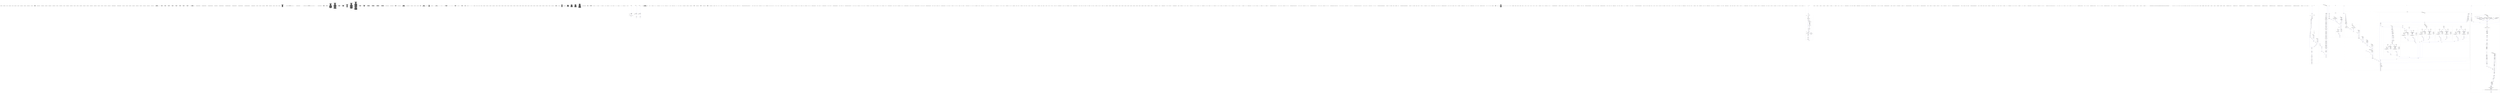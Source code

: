 digraph graph819245704 {
	compound=true;
	edge[color=blue];
	node128028301[label="typedef signed char __int8_t;"];
	node749098095[label="typedef unsigned char __uint8_t;"];
	node466319810[label="typedef short __int16_t;"];
	node1244263056[label="typedef unsigned short __uint16_t;"];
	node1827371870[label="typedef int __int32_t;"];
	node214768579[label="typedef unsigned int __uint32_t;"];
	node835426017[label="typedef long long __int64_t;"];
	node426070939[label="typedef unsigned long long __uint64_t;"];
	node1635358020[label="typedef long __darwin_intptr_t;"];
	node2041263297[label="typedef unsigned int __darwin_natural_t;"];
	node521973283[label="typedef int __darwin_ct_rune_t;"];
	node837719796[label="union stUn_imopVarPre0 {
    char __mbstate8[128];
    long long _mbstateL;
} ;"];
	node762604772[label="typedef union stUn_imopVarPre0 __mbstate_t;"];
	node741370455[label="typedef __mbstate_t __darwin_mbstate_t;"];
	node350413251[label="typedef long int __darwin_ptrdiff_t;"];
	node673367807[label="typedef long unsigned int __darwin_size_t;"];
	node2091586824[label="typedef __builtin_va_list __darwin_va_list;"];
	node757779849[label="typedef int __darwin_wchar_t;"];
	node993452032[label="typedef __darwin_wchar_t __darwin_rune_t;"];
	node698784309[label="typedef int __darwin_wint_t;"];
	node1385140107[label="typedef unsigned long __darwin_clock_t;"];
	node1726519676[label="typedef __uint32_t __darwin_socklen_t;"];
	node1045397707[label="typedef long __darwin_ssize_t;"];
	node1634411546[label="typedef long __darwin_time_t;"];
	node339186291[label="typedef __int64_t __darwin_blkcnt_t;"];
	node1022251996[label="typedef __int32_t __darwin_blksize_t;"];
	node143251944[label="typedef __int32_t __darwin_dev_t;"];
	node871989809[label="typedef unsigned int __darwin_fsblkcnt_t;"];
	node231191650[label="typedef unsigned int __darwin_fsfilcnt_t;"];
	node1740708279[label="typedef __uint32_t __darwin_gid_t;"];
	node45019084[label="typedef __uint32_t __darwin_id_t;"];
	node1688526221[label="typedef __uint64_t __darwin_ino64_t;"];
	node224192895[label="typedef __darwin_ino64_t __darwin_ino_t;"];
	node2052452680[label="typedef __darwin_natural_t __darwin_mach_port_name_t;"];
	node1621939721[label="typedef __darwin_mach_port_name_t __darwin_mach_port_t;"];
	node1112073835[label="typedef __uint16_t __darwin_mode_t;"];
	node79620878[label="typedef __int64_t __darwin_off_t;"];
	node999674172[label="typedef __int32_t __darwin_pid_t;"];
	node1582330795[label="typedef __uint32_t __darwin_sigset_t;"];
	node1912172027[label="typedef __int32_t __darwin_suseconds_t;"];
	node576261694[label="typedef __uint32_t __darwin_uid_t;"];
	node1992525817[label="typedef __uint32_t __darwin_useconds_t;"];
	node1366741625[label="typedef unsigned char __darwin_uuid_t[16];"];
	node368603167[label="typedef char __darwin_uuid_string_t[37];"];
	node2124978601[label="struct __darwin_pthread_handler_rec {
    void ( *__routine )(void *);
    void *__arg;
    struct __darwin_pthread_handler_rec *__next;
} ;"];
	node1461360262[label="void *"];
	node1188445627[label="struct _opaque_pthread_attr_t {
    long __sig;
    char __opaque[56];
} ;"];
	node180353207[label="struct _opaque_pthread_cond_t {
    long __sig;
    char __opaque[40];
} ;"];
	node27818833[label="struct _opaque_pthread_condattr_t {
    long __sig;
    char __opaque[8];
} ;"];
	node371156515[label="struct _opaque_pthread_mutex_t {
    long __sig;
    char __opaque[56];
} ;"];
	node906370291[label="struct _opaque_pthread_mutexattr_t {
    long __sig;
    char __opaque[8];
} ;"];
	node1647303553[label="struct _opaque_pthread_once_t {
    long __sig;
    char __opaque[8];
} ;"];
	node2016142571[label="struct _opaque_pthread_rwlock_t {
    long __sig;
    char __opaque[192];
} ;"];
	node1565647145[label="struct _opaque_pthread_rwlockattr_t {
    long __sig;
    char __opaque[16];
} ;"];
	node688722159[label="struct _opaque_pthread_t {
    long __sig;
    struct __darwin_pthread_handler_rec *__cleanup_stack;
    char __opaque[8176];
} ;"];
	node641980258[label="typedef struct _opaque_pthread_attr_t __darwin_pthread_attr_t;"];
	node1859956068[label="typedef struct _opaque_pthread_cond_t __darwin_pthread_cond_t;"];
	node1415624532[label="typedef struct _opaque_pthread_condattr_t __darwin_pthread_condattr_t;"];
	node1583020257[label="typedef unsigned long __darwin_pthread_key_t;"];
	node1919592808[label="typedef struct _opaque_pthread_mutex_t __darwin_pthread_mutex_t;"];
	node294649085[label="typedef struct _opaque_pthread_mutexattr_t __darwin_pthread_mutexattr_t;"];
	node1276894402[label="typedef struct _opaque_pthread_once_t __darwin_pthread_once_t;"];
	node1938047257[label="typedef struct _opaque_pthread_rwlock_t __darwin_pthread_rwlock_t;"];
	node549049813[label="typedef struct _opaque_pthread_rwlockattr_t __darwin_pthread_rwlockattr_t;"];
	node267533031[label="typedef struct _opaque_pthread_t *__darwin_pthread_t;"];
	node404588697[label="typedef int __darwin_nl_item;"];
	node737897289[label="typedef int __darwin_wctrans_t;"];
	node1395725953[label="typedef __uint32_t __darwin_wctype_t;"];
	node1686965869[label="enum enum_imopVarPre1 {
    P_ALL, P_PID , P_PGID
} ;"];
	node1824327284[label="typedef enum enum_imopVarPre1 idtype_t;"];
	node1456464145[label="typedef __darwin_pid_t pid_t;"];
	node79121205[label="typedef __darwin_id_t id_t;"];
	node309349909[label="typedef int sig_atomic_t;"];
	node1141059550[label="struct __darwin_i386_thread_state {
    unsigned int __eax;
    unsigned int __ebx;
    unsigned int __ecx;
    unsigned int __edx;
    unsigned int __edi;
    unsigned int __esi;
    unsigned int __ebp;
    unsigned int __esp;
    unsigned int __ss;
    unsigned int __eflags;
    unsigned int __eip;
    unsigned int __cs;
    unsigned int __ds;
    unsigned int __es;
    unsigned int __fs;
    unsigned int __gs;
} ;"];
	node345607713[label="struct __darwin_fp_control {
    unsigned short __invalid: 1, __denorm: 1 , __zdiv: 1 , __ovrfl: 1 , __undfl: 1 , __precis: 1 , :2 , __pc: 2 , __rc: 2 , :1 , :3;
} ;"];
	node313334570[label="typedef struct __darwin_fp_control __darwin_fp_control_t;"];
	node218688965[label="struct __darwin_fp_status {
    unsigned short __invalid: 1, __denorm: 1 , __zdiv: 1 , __ovrfl: 1 , __undfl: 1 , __precis: 1 , __stkflt: 1 , __errsumm: 1 , __c0: 1 , __c1: 1 , __c2: 1 , __tos: 3 , __c3: 1 , __busy: 1;
} ;"];
	node926188689[label="typedef struct __darwin_fp_status __darwin_fp_status_t;"];
	node1451708599[label="struct __darwin_mmst_reg {
    char __mmst_reg[10];
    char __mmst_rsrv[6];
} ;"];
	node1194587893[label="struct __darwin_xmm_reg {
    char __xmm_reg[16];
} ;"];
	node623330465[label="struct __darwin_i386_float_state {
    int __fpu_reserved[2];
    struct __darwin_fp_control __fpu_fcw;
    struct __darwin_fp_status __fpu_fsw;
    __uint8_t __fpu_ftw;
    __uint8_t __fpu_rsrv1;
    __uint16_t __fpu_fop;
    __uint32_t __fpu_ip;
    __uint16_t __fpu_cs;
    __uint16_t __fpu_rsrv2;
    __uint32_t __fpu_dp;
    __uint16_t __fpu_ds;
    __uint16_t __fpu_rsrv3;
    __uint32_t __fpu_mxcsr;
    __uint32_t __fpu_mxcsrmask;
    struct __darwin_mmst_reg __fpu_stmm0;
    struct __darwin_mmst_reg __fpu_stmm1;
    struct __darwin_mmst_reg __fpu_stmm2;
    struct __darwin_mmst_reg __fpu_stmm3;
    struct __darwin_mmst_reg __fpu_stmm4;
    struct __darwin_mmst_reg __fpu_stmm5;
    struct __darwin_mmst_reg __fpu_stmm6;
    struct __darwin_mmst_reg __fpu_stmm7;
    struct __darwin_xmm_reg __fpu_xmm0;
    struct __darwin_xmm_reg __fpu_xmm1;
    struct __darwin_xmm_reg __fpu_xmm2;
    struct __darwin_xmm_reg __fpu_xmm3;
    struct __darwin_xmm_reg __fpu_xmm4;
    struct __darwin_xmm_reg __fpu_xmm5;
    struct __darwin_xmm_reg __fpu_xmm6;
    struct __darwin_xmm_reg __fpu_xmm7;
    char __fpu_rsrv4[14 * 16];
    int __fpu_reserved1;
} ;"];
	node1835713430[label="struct __darwin_i386_avx_state {
    int __fpu_reserved[2];
    struct __darwin_fp_control __fpu_fcw;
    struct __darwin_fp_status __fpu_fsw;
    __uint8_t __fpu_ftw;
    __uint8_t __fpu_rsrv1;
    __uint16_t __fpu_fop;
    __uint32_t __fpu_ip;
    __uint16_t __fpu_cs;
    __uint16_t __fpu_rsrv2;
    __uint32_t __fpu_dp;
    __uint16_t __fpu_ds;
    __uint16_t __fpu_rsrv3;
    __uint32_t __fpu_mxcsr;
    __uint32_t __fpu_mxcsrmask;
    struct __darwin_mmst_reg __fpu_stmm0;
    struct __darwin_mmst_reg __fpu_stmm1;
    struct __darwin_mmst_reg __fpu_stmm2;
    struct __darwin_mmst_reg __fpu_stmm3;
    struct __darwin_mmst_reg __fpu_stmm4;
    struct __darwin_mmst_reg __fpu_stmm5;
    struct __darwin_mmst_reg __fpu_stmm6;
    struct __darwin_mmst_reg __fpu_stmm7;
    struct __darwin_xmm_reg __fpu_xmm0;
    struct __darwin_xmm_reg __fpu_xmm1;
    struct __darwin_xmm_reg __fpu_xmm2;
    struct __darwin_xmm_reg __fpu_xmm3;
    struct __darwin_xmm_reg __fpu_xmm4;
    struct __darwin_xmm_reg __fpu_xmm5;
    struct __darwin_xmm_reg __fpu_xmm6;
    struct __darwin_xmm_reg __fpu_xmm7;
    char __fpu_rsrv4[14 * 16];
    int __fpu_reserved1;
    char __avx_reserved1[64];
    struct __darwin_xmm_reg __fpu_ymmh0;
    struct __darwin_xmm_reg __fpu_ymmh1;
    struct __darwin_xmm_reg __fpu_ymmh2;
    struct __darwin_xmm_reg __fpu_ymmh3;
    struct __darwin_xmm_reg __fpu_ymmh4;
    struct __darwin_xmm_reg __fpu_ymmh5;
    struct __darwin_xmm_reg __fpu_ymmh6;
    struct __darwin_xmm_reg __fpu_ymmh7;
} ;"];
	node1488130490[label="struct __darwin_i386_exception_state {
    __uint16_t __trapno;
    __uint16_t __cpu;
    __uint32_t __err;
    __uint32_t __faultvaddr;
} ;"];
	node2061424899[label="struct __darwin_x86_debug_state32 {
    unsigned int __dr0;
    unsigned int __dr1;
    unsigned int __dr2;
    unsigned int __dr3;
    unsigned int __dr4;
    unsigned int __dr5;
    unsigned int __dr6;
    unsigned int __dr7;
} ;"];
	node940938116[label="struct __darwin_x86_thread_state64 {
    __uint64_t __rax;
    __uint64_t __rbx;
    __uint64_t __rcx;
    __uint64_t __rdx;
    __uint64_t __rdi;
    __uint64_t __rsi;
    __uint64_t __rbp;
    __uint64_t __rsp;
    __uint64_t __r8;
    __uint64_t __r9;
    __uint64_t __r10;
    __uint64_t __r11;
    __uint64_t __r12;
    __uint64_t __r13;
    __uint64_t __r14;
    __uint64_t __r15;
    __uint64_t __rip;
    __uint64_t __rflags;
    __uint64_t __cs;
    __uint64_t __fs;
    __uint64_t __gs;
} ;"];
	node1990828041[label="struct __darwin_x86_float_state64 {
    int __fpu_reserved[2];
    struct __darwin_fp_control __fpu_fcw;
    struct __darwin_fp_status __fpu_fsw;
    __uint8_t __fpu_ftw;
    __uint8_t __fpu_rsrv1;
    __uint16_t __fpu_fop;
    __uint32_t __fpu_ip;
    __uint16_t __fpu_cs;
    __uint16_t __fpu_rsrv2;
    __uint32_t __fpu_dp;
    __uint16_t __fpu_ds;
    __uint16_t __fpu_rsrv3;
    __uint32_t __fpu_mxcsr;
    __uint32_t __fpu_mxcsrmask;
    struct __darwin_mmst_reg __fpu_stmm0;
    struct __darwin_mmst_reg __fpu_stmm1;
    struct __darwin_mmst_reg __fpu_stmm2;
    struct __darwin_mmst_reg __fpu_stmm3;
    struct __darwin_mmst_reg __fpu_stmm4;
    struct __darwin_mmst_reg __fpu_stmm5;
    struct __darwin_mmst_reg __fpu_stmm6;
    struct __darwin_mmst_reg __fpu_stmm7;
    struct __darwin_xmm_reg __fpu_xmm0;
    struct __darwin_xmm_reg __fpu_xmm1;
    struct __darwin_xmm_reg __fpu_xmm2;
    struct __darwin_xmm_reg __fpu_xmm3;
    struct __darwin_xmm_reg __fpu_xmm4;
    struct __darwin_xmm_reg __fpu_xmm5;
    struct __darwin_xmm_reg __fpu_xmm6;
    struct __darwin_xmm_reg __fpu_xmm7;
    struct __darwin_xmm_reg __fpu_xmm8;
    struct __darwin_xmm_reg __fpu_xmm9;
    struct __darwin_xmm_reg __fpu_xmm10;
    struct __darwin_xmm_reg __fpu_xmm11;
    struct __darwin_xmm_reg __fpu_xmm12;
    struct __darwin_xmm_reg __fpu_xmm13;
    struct __darwin_xmm_reg __fpu_xmm14;
    struct __darwin_xmm_reg __fpu_xmm15;
    char __fpu_rsrv4[6 * 16];
    int __fpu_reserved1;
} ;"];
	node346125981[label="struct __darwin_x86_avx_state64 {
    int __fpu_reserved[2];
    struct __darwin_fp_control __fpu_fcw;
    struct __darwin_fp_status __fpu_fsw;
    __uint8_t __fpu_ftw;
    __uint8_t __fpu_rsrv1;
    __uint16_t __fpu_fop;
    __uint32_t __fpu_ip;
    __uint16_t __fpu_cs;
    __uint16_t __fpu_rsrv2;
    __uint32_t __fpu_dp;
    __uint16_t __fpu_ds;
    __uint16_t __fpu_rsrv3;
    __uint32_t __fpu_mxcsr;
    __uint32_t __fpu_mxcsrmask;
    struct __darwin_mmst_reg __fpu_stmm0;
    struct __darwin_mmst_reg __fpu_stmm1;
    struct __darwin_mmst_reg __fpu_stmm2;
    struct __darwin_mmst_reg __fpu_stmm3;
    struct __darwin_mmst_reg __fpu_stmm4;
    struct __darwin_mmst_reg __fpu_stmm5;
    struct __darwin_mmst_reg __fpu_stmm6;
    struct __darwin_mmst_reg __fpu_stmm7;
    struct __darwin_xmm_reg __fpu_xmm0;
    struct __darwin_xmm_reg __fpu_xmm1;
    struct __darwin_xmm_reg __fpu_xmm2;
    struct __darwin_xmm_reg __fpu_xmm3;
    struct __darwin_xmm_reg __fpu_xmm4;
    struct __darwin_xmm_reg __fpu_xmm5;
    struct __darwin_xmm_reg __fpu_xmm6;
    struct __darwin_xmm_reg __fpu_xmm7;
    struct __darwin_xmm_reg __fpu_xmm8;
    struct __darwin_xmm_reg __fpu_xmm9;
    struct __darwin_xmm_reg __fpu_xmm10;
    struct __darwin_xmm_reg __fpu_xmm11;
    struct __darwin_xmm_reg __fpu_xmm12;
    struct __darwin_xmm_reg __fpu_xmm13;
    struct __darwin_xmm_reg __fpu_xmm14;
    struct __darwin_xmm_reg __fpu_xmm15;
    char __fpu_rsrv4[6 * 16];
    int __fpu_reserved1;
    char __avx_reserved1[64];
    struct __darwin_xmm_reg __fpu_ymmh0;
    struct __darwin_xmm_reg __fpu_ymmh1;
    struct __darwin_xmm_reg __fpu_ymmh2;
    struct __darwin_xmm_reg __fpu_ymmh3;
    struct __darwin_xmm_reg __fpu_ymmh4;
    struct __darwin_xmm_reg __fpu_ymmh5;
    struct __darwin_xmm_reg __fpu_ymmh6;
    struct __darwin_xmm_reg __fpu_ymmh7;
    struct __darwin_xmm_reg __fpu_ymmh8;
    struct __darwin_xmm_reg __fpu_ymmh9;
    struct __darwin_xmm_reg __fpu_ymmh10;
    struct __darwin_xmm_reg __fpu_ymmh11;
    struct __darwin_xmm_reg __fpu_ymmh12;
    struct __darwin_xmm_reg __fpu_ymmh13;
    struct __darwin_xmm_reg __fpu_ymmh14;
    struct __darwin_xmm_reg __fpu_ymmh15;
} ;"];
	node946773976[label="struct __darwin_x86_exception_state64 {
    __uint16_t __trapno;
    __uint16_t __cpu;
    __uint32_t __err;
    __uint64_t __faultvaddr;
} ;"];
	node1910997770[label="struct __darwin_x86_debug_state64 {
    __uint64_t __dr0;
    __uint64_t __dr1;
    __uint64_t __dr2;
    __uint64_t __dr3;
    __uint64_t __dr4;
    __uint64_t __dr5;
    __uint64_t __dr6;
    __uint64_t __dr7;
} ;"];
	node225839514[label="struct __darwin_mcontext32 {
    struct __darwin_i386_exception_state __es;
    struct __darwin_i386_thread_state __ss;
    struct __darwin_i386_float_state __fs;
} ;"];
	node1366968051[label="struct __darwin_mcontext_avx32 {
    struct __darwin_i386_exception_state __es;
    struct __darwin_i386_thread_state __ss;
    struct __darwin_i386_avx_state __fs;
} ;"];
	node653648989[label="struct __darwin_mcontext64 {
    struct __darwin_x86_exception_state64 __es;
    struct __darwin_x86_thread_state64 __ss;
    struct __darwin_x86_float_state64 __fs;
} ;"];
	node1690915968[label="struct __darwin_mcontext_avx64 {
    struct __darwin_x86_exception_state64 __es;
    struct __darwin_x86_thread_state64 __ss;
    struct __darwin_x86_avx_state64 __fs;
} ;"];
	node896068185[label="typedef struct __darwin_mcontext64 *mcontext_t;"];
	node715027790[label="typedef __darwin_pthread_attr_t pthread_attr_t;"];
	node355520754[label="struct __darwin_sigaltstack {
    void *ss_sp;
    __darwin_size_t ss_size;
    int ss_flags;
} ;"];
	node1331171857[label="typedef struct __darwin_sigaltstack stack_t;"];
	node53752060[label="struct __darwin_ucontext {
    int uc_onstack;
    __darwin_sigset_t uc_sigmask;
    struct __darwin_sigaltstack uc_stack;
    struct __darwin_ucontext *uc_link;
    __darwin_size_t uc_mcsize;
    struct __darwin_mcontext64 *uc_mcontext;
} ;"];
	node809976993[label="typedef struct __darwin_ucontext ucontext_t;"];
	node890547325[label="typedef __darwin_sigset_t sigset_t;"];
	node1507906849[label="typedef __darwin_size_t size_t;"];
	node116112390[label="typedef __darwin_uid_t uid_t;"];
	node15140522[label="union sigval {
    int sival_int;
    void *sival_ptr;
} ;"];
	node980707786[label="struct sigevent {
    int sigev_notify;
    int sigev_signo;
    union sigval sigev_value;
    void ( *sigev_notify_function )(union sigval );
    pthread_attr_t *sigev_notify_attributes;
} ;"];
	node1975492199[label="union sigval "];
	node1223572525[label="struct __siginfo {
    int si_signo;
    int si_errno;
    int si_code;
    pid_t si_pid;
    uid_t si_uid;
    int si_status;
    void *si_addr;
    union sigval si_value;
    long si_band;
    unsigned long __pad[7];
} ;"];
	node1813742285[label="typedef struct __siginfo siginfo_t;"];
	node259604245[label="union __sigaction_u {
    void ( *__sa_handler )(int );
    void ( *__sa_sigaction )(int , struct __siginfo * , void *);
} ;"];
	node40514511[label="int "];
	node1956095316[label="int "];
	node1367775958[label="struct __siginfo *"];
	node481577519[label="void *"];
	node1743032972[label="struct __sigaction {
    union __sigaction_u __sigaction_u;
    void ( *sa_tramp )(void *, int  , int  , siginfo_t * , void *);
    sigset_t sa_mask;
    int sa_flags;
} ;"];
	node1432888450[label="void *"];
	node175881660[label="int "];
	node341829803[label="int "];
	node844185066[label="siginfo_t *"];
	node462349981[label="void *"];
	node1206577437[label="struct sigaction {
    union __sigaction_u __sigaction_u;
    sigset_t sa_mask;
    int sa_flags;
} ;"];
	node1328537405[label="typedef void ( *sig_t )(int );"];
	node2004981696[label="int "];
	node1629105538[label="struct sigvec {
    void ( *sv_handler )(int );
    int sv_mask;
    int sv_flags;
} ;"];
	node204534381[label="int "];
	node1406696237[label="struct sigstack {
    char *ss_sp;
    int ss_onstack;
} ;"];
	node357532288[label="void ( *signal(int , void (*)(int )) )(int );"];
	node903383636[label="int "];
	node2080672560[label="void (*)(int )"];
	node1875372072[label="int "];
	node1198265211[label="int "];
	node1319406382[label="typedef signed char int8_t;"];
	node1016138445[label="typedef short int16_t;"];
	node505671182[label="typedef int int32_t;"];
	node734191650[label="typedef long long int64_t;"];
	node1442249061[label="typedef unsigned char uint8_t;"];
	node853956690[label="typedef unsigned short uint16_t;"];
	node696007235[label="typedef unsigned int uint32_t;"];
	node1397735927[label="typedef unsigned long long uint64_t;"];
	node1779341308[label="typedef int8_t int_least8_t;"];
	node304548353[label="typedef int16_t int_least16_t;"];
	node1580600379[label="typedef int32_t int_least32_t;"];
	node1931723660[label="typedef int64_t int_least64_t;"];
	node1471404137[label="typedef uint8_t uint_least8_t;"];
	node1357442420[label="typedef uint16_t uint_least16_t;"];
	node1255983489[label="typedef uint32_t uint_least32_t;"];
	node1471145035[label="typedef uint64_t uint_least64_t;"];
	node1806545036[label="typedef int8_t int_fast8_t;"];
	node1522581380[label="typedef int16_t int_fast16_t;"];
	node1095918240[label="typedef int32_t int_fast32_t;"];
	node1037406649[label="typedef int64_t int_fast64_t;"];
	node1811235424[label="typedef uint8_t uint_fast8_t;"];
	node848490487[label="typedef uint16_t uint_fast16_t;"];
	node1340362810[label="typedef uint32_t uint_fast32_t;"];
	node1276530561[label="typedef uint64_t uint_fast64_t;"];
	node1445045873[label="typedef __darwin_intptr_t intptr_t;"];
	node987620586[label="typedef unsigned long uintptr_t;"];
	node342547835[label="typedef long int intmax_t;"];
	node701279123[label="typedef long unsigned int uintmax_t;"];
	node1458969972[label="struct timeval {
    __darwin_time_t tv_sec;
    __darwin_suseconds_t tv_usec;
} ;"];
	node1658589699[label="typedef __uint64_t rlim_t;"];
	node1910464304[label="struct rusage {
    struct timeval ru_utime;
    struct timeval ru_stime;
    long ru_maxrss;
    long ru_ixrss;
    long ru_idrss;
    long ru_isrss;
    long ru_minflt;
    long ru_majflt;
    long ru_nswap;
    long ru_inblock;
    long ru_oublock;
    long ru_msgsnd;
    long ru_msgrcv;
    long ru_nsignals;
    long ru_nvcsw;
    long ru_nivcsw;
} ;"];
	node1540157343[label="typedef void *rusage_info_t;"];
	node305940688[label="struct rusage_info_v0 {
    uint8_t ri_uuid[16];
    uint64_t ri_user_time;
    uint64_t ri_system_time;
    uint64_t ri_pkg_idle_wkups;
    uint64_t ri_interrupt_wkups;
    uint64_t ri_pageins;
    uint64_t ri_wired_size;
    uint64_t ri_resident_size;
    uint64_t ri_phys_footprint;
    uint64_t ri_proc_start_abstime;
    uint64_t ri_proc_exit_abstime;
} ;"];
	node1778227649[label="struct rusage_info_v1 {
    uint8_t ri_uuid[16];
    uint64_t ri_user_time;
    uint64_t ri_system_time;
    uint64_t ri_pkg_idle_wkups;
    uint64_t ri_interrupt_wkups;
    uint64_t ri_pageins;
    uint64_t ri_wired_size;
    uint64_t ri_resident_size;
    uint64_t ri_phys_footprint;
    uint64_t ri_proc_start_abstime;
    uint64_t ri_proc_exit_abstime;
    uint64_t ri_child_user_time;
    uint64_t ri_child_system_time;
    uint64_t ri_child_pkg_idle_wkups;
    uint64_t ri_child_interrupt_wkups;
    uint64_t ri_child_pageins;
    uint64_t ri_child_elapsed_abstime;
} ;"];
	node1226621163[label="struct rusage_info_v2 {
    uint8_t ri_uuid[16];
    uint64_t ri_user_time;
    uint64_t ri_system_time;
    uint64_t ri_pkg_idle_wkups;
    uint64_t ri_interrupt_wkups;
    uint64_t ri_pageins;
    uint64_t ri_wired_size;
    uint64_t ri_resident_size;
    uint64_t ri_phys_footprint;
    uint64_t ri_proc_start_abstime;
    uint64_t ri_proc_exit_abstime;
    uint64_t ri_child_user_time;
    uint64_t ri_child_system_time;
    uint64_t ri_child_pkg_idle_wkups;
    uint64_t ri_child_interrupt_wkups;
    uint64_t ri_child_pageins;
    uint64_t ri_child_elapsed_abstime;
    uint64_t ri_diskio_bytesread;
    uint64_t ri_diskio_byteswritten;
} ;"];
	node1922735165[label="struct rusage_info_v3 {
    uint8_t ri_uuid[16];
    uint64_t ri_user_time;
    uint64_t ri_system_time;
    uint64_t ri_pkg_idle_wkups;
    uint64_t ri_interrupt_wkups;
    uint64_t ri_pageins;
    uint64_t ri_wired_size;
    uint64_t ri_resident_size;
    uint64_t ri_phys_footprint;
    uint64_t ri_proc_start_abstime;
    uint64_t ri_proc_exit_abstime;
    uint64_t ri_child_user_time;
    uint64_t ri_child_system_time;
    uint64_t ri_child_pkg_idle_wkups;
    uint64_t ri_child_interrupt_wkups;
    uint64_t ri_child_pageins;
    uint64_t ri_child_elapsed_abstime;
    uint64_t ri_diskio_bytesread;
    uint64_t ri_diskio_byteswritten;
    uint64_t ri_cpu_time_qos_default;
    uint64_t ri_cpu_time_qos_maintenance;
    uint64_t ri_cpu_time_qos_background;
    uint64_t ri_cpu_time_qos_utility;
    uint64_t ri_cpu_time_qos_legacy;
    uint64_t ri_cpu_time_qos_user_initiated;
    uint64_t ri_cpu_time_qos_user_interactive;
    uint64_t ri_billed_system_time;
    uint64_t ri_serviced_system_time;
} ;"];
	node2077742876[label="typedef struct rusage_info_v3 rusage_info_current;"];
	node1871293699[label="struct rlimit {
    rlim_t rlim_cur;
    rlim_t rlim_max;
} ;"];
	node6462952[label="struct proc_rlimit_control_wakeupmon {
    uint32_t wm_flags;
    int32_t wm_rate;
} ;"];
	node1200391338[label="int getpriority(int , id_t );"];
	node471126605[label="int "];
	node2052494962[label="id_t "];
	node1865869318[label="int getiopolicy_np(int , int );"];
	node251888112[label="int "];
	node1810019687[label="int "];
	node1157722723[label="int getrlimit(int , struct rlimit *);"];
	node831786347[label="int "];
	node1135798235[label="struct rlimit *"];
	node571435580[label="int getrusage(int , struct rusage *);"];
	node1534177037[label="int "];
	node352629907[label="struct rusage *"];
	node1076262627[label="int setpriority(int , id_t  , int );"];
	node1958884645[label="int "];
	node530750366[label="id_t "];
	node1141996301[label="int "];
	node413371322[label="int setiopolicy_np(int , int  , int );"];
	node470804165[label="int "];
	node508400631[label="int "];
	node1496536314[label="int "];
	node2113710566[label="int setrlimit(int , const struct rlimit *);"];
	node473440633[label="int "];
	node1273224758[label="const struct rlimit *"];
	subgraph cluster1815079573 {
		compound=true;
		style=dotted;
		label="_OSSwapInt16()";
		node1859681487[label="B_FuDe", shape="triangle"];
		node1296433403[label="E_FuDe", shape="invtriangle"];
		node385589213[label="__uint16_t _data"];
		subgraph cluster612681832 {
			compound=true;
			style=dotted;
			label="CompoundStatement";
			node433143044[label="B_CoSt", shape="triangle"];
			node819330075[label="E_CoSt", shape="invtriangle"];
			node632879570[label="return ((__uint16_t) ((_data << 8) | (_data >> 8)));"];
		}
	}
	subgraph cluster1666414705 {
		compound=true;
		style=dotted;
		label="_OSSwapInt32()";
		node1693127898[label="B_FuDe", shape="triangle"];
		node626553488[label="E_FuDe", shape="invtriangle"];
		node861264314[label="__uint32_t _data"];
		subgraph cluster907823489 {
			compound=true;
			style=dotted;
			label="CompoundStatement";
			node905626554[label="B_CoSt", shape="triangle"];
			node1352701387[label="E_CoSt", shape="invtriangle"];
			node1894301721[label=";"];
			node408648902[label="return _data;"];
		}
	}
	subgraph cluster640103260 {
		compound=true;
		style=dotted;
		label="_OSSwapInt64()";
		node1416656186[label="B_FuDe", shape="triangle"];
		node1533234724[label="E_FuDe", shape="invtriangle"];
		node1661987799[label="__uint64_t _data"];
		subgraph cluster1582967668 {
			compound=true;
			style=dotted;
			label="CompoundStatement";
			node1702926498[label="B_CoSt", shape="triangle"];
			node1348632704[label="E_CoSt", shape="invtriangle"];
			node1968179698[label=";"];
			node926498219[label="return _data;"];
		}
	}
	node2062516224[label="union wait {
    int w_status;
    struct stUn_imopVarPre2 {
        unsigned int w_Termsig: 7, w_Coredump: 1 , w_Retcode: 8 , w_Filler: 16;
    } w_T;
    struct stUn_imopVarPre3 {
        unsigned int w_Stopval: 8, w_Stopsig: 8 , w_Filler: 16;
    } w_S;
} ;"];
	node1641169735[label="pid_t wait(int *);"];
	node1968209512[label="int *"];
	node1263872787[label="pid_t waitpid(pid_t , int * , int );"];
	node1492909819[label="pid_t "];
	node364702969[label="int *"];
	node1995338497[label="int "];
	node1068554718[label="int waitid(idtype_t , id_t  , siginfo_t * , int );"];
	node152217156[label="idtype_t "];
	node936634176[label="id_t "];
	node810425934[label="siginfo_t *"];
	node2124338399[label="int "];
	node2114027335[label="pid_t wait3(int *, int  , struct rusage *);"];
	node1669546416[label="int *"];
	node1146621408[label="int "];
	node283430552[label="struct rusage *"];
	node112654141[label="pid_t wait4(pid_t , int * , int  , struct rusage *);"];
	node1076358635[label="pid_t "];
	node598599186[label="int *"];
	node1800576322[label="int "];
	node1405703196[label="struct rusage *"];
	node2135547685[label="void *alloca(size_t );"];
	node1070731890[label="size_t "];
	node267494816[label="typedef __darwin_ct_rune_t ct_rune_t;"];
	node2088048274[label="typedef __darwin_rune_t rune_t;"];
	node566132982[label="typedef __darwin_wchar_t wchar_t;"];
	node1529627129[label="struct stUn_imopVarPre4 {
    int quot;
    int rem;
} ;"];
	node1986590973[label="typedef struct stUn_imopVarPre4 div_t;"];
	node1632298219[label="struct stUn_imopVarPre5 {
    long quot;
    long rem;
} ;"];
	node879372185[label="typedef struct stUn_imopVarPre5 ldiv_t;"];
	node1426544717[label="struct stUn_imopVarPre6 {
    long long quot;
    long long rem;
} ;"];
	node1898288372[label="typedef struct stUn_imopVarPre6 lldiv_t;"];
	node1888591894[label="extern int __mb_cur_max;"];
	node767528188[label="void abort(void );"];
	node1720303364[label="void "];
	node24057252[label="int abs(int );"];
	node1965129924[label="int "];
	node1845927081[label="int atexit(void (*)(void ));"];
	node119988893[label="void (*)(void )"];
	node532028852[label="void "];
	node1104950472[label="double atof(const char *);"];
	node1876130199[label="const char *"];
	node193303381[label="int atoi(const char *);"];
	node267463507[label="const char *"];
	node1411531045[label="long atol(const char *);"];
	node403937859[label="const char *"];
	node1208417271[label="long long atoll(const char *);"];
	node1534634310[label="const char *"];
	node1054374766[label="void *bsearch(const void *__key, const void *__base , size_t __nel , size_t __width , int ( *__compar )(const void *, const void *));"];
	node279697743[label="const void *__key"];
	node1185530728[label="const void *__base"];
	node1399108737[label="size_t __nel"];
	node2099052183[label="size_t __width"];
	node1934240791[label="int ( *__compar )(const void *, const void *)"];
	node1393726189[label="const void *"];
	node858989662[label="const void *"];
	node1303293320[label="void *calloc(size_t __count, size_t __size);"];
	node1237547288[label="size_t __count"];
	node727491956[label="size_t __size"];
	node285205295[label="div_t div(int , int );"];
	node1803161368[label="int "];
	node1573989401[label="int "];
	node1237065580[label="void exit(int );"];
	node1482861352[label="int "];
	node1617265545[label="void free(void *);"];
	node628211188[label="void *"];
	node551104286[label="char *getenv(const char *);"];
	node2117457731[label="const char *"];
	node1232346752[label="long labs(long );"];
	node1057707545[label="long "];
	node1050165504[label="ldiv_t ldiv(long , long );"];
	node226230494[label="long "];
	node1461257215[label="long "];
	node1546706639[label="long long llabs(long long );"];
	node1464746372[label="long long "];
	node582627504[label="lldiv_t lldiv(long long , long long );"];
	node14181307[label="long long "];
	node1654094587[label="long long "];
	node1718792426[label="void *malloc(size_t __size);"];
	node815617196[label="size_t __size"];
	node956331813[label="int mblen(const char *__s, size_t __n);"];
	node158801009[label="const char *__s"];
	node413880637[label="size_t __n"];
	node1611348974[label="size_t mbstowcs(wchar_t *restrict , const char *restrict  , size_t );"];
	node638582764[label="wchar_t *restrict "];
	node1123939422[label="const char *restrict "];
	node387505776[label="size_t "];
	node209501229[label="int mbtowc(wchar_t *restrict , const char *restrict  , size_t );"];
	node165128275[label="wchar_t *restrict "];
	node484728344[label="const char *restrict "];
	node309208848[label="size_t "];
	node525859363[label="int posix_memalign(void **__memptr, size_t __alignment , size_t __size);"];
	node656704934[label="void **__memptr"];
	node1159675750[label="size_t __alignment"];
	node1633844381[label="size_t __size"];
	node598588779[label="void qsort(void *__base, size_t __nel , size_t __width , int ( *__compar )(const void *, const void *));"];
	node926134772[label="void *__base"];
	node1753868052[label="size_t __nel"];
	node1051589563[label="size_t __width"];
	node2020015678[label="int ( *__compar )(const void *, const void *)"];
	node494865616[label="const void *"];
	node2110370842[label="const void *"];
	node1476625795[label="int rand(void );"];
	node442060811[label="void "];
	node641078642[label="void *realloc(void *__ptr, size_t __size);"];
	node1053596586[label="void *__ptr"];
	node1222416720[label="size_t __size"];
	node572706092[label="void srand(unsigned );"];
	node181806430[label="unsigned "];
	node1288731134[label="double strtod(const char *, char **);"];
	node1858051117[label="const char *"];
	node515585759[label="char **"];
	node1204820315[label="float strtof(const char *, char **);"];
	node1678923217[label="const char *"];
	node62262243[label="char **"];
	node1151446606[label="long strtol(const char *__str, char **__endptr , int __base);"];
	node132416701[label="const char *__str"];
	node341062557[label="char **__endptr"];
	node1053225969[label="int __base"];
	node688426301[label="long double strtold(const char *, char **);"];
	node2137601740[label="const char *"];
	node97755704[label="char **"];
	node616302301[label="long long strtoll(const char *__str, char **__endptr , int __base);"];
	node26627833[label="const char *__str"];
	node328246330[label="char **__endptr"];
	node1423602542[label="int __base"];
	node2099834837[label="unsigned long strtoul(const char *__str, char **__endptr , int __base);"];
	node1777207393[label="const char *__str"];
	node1386805129[label="char **__endptr"];
	node2031507085[label="int __base"];
	node1989092248[label="unsigned long long strtoull(const char *__str, char **__endptr , int __base);"];
	node1732123890[label="const char *__str"];
	node1439139158[label="char **__endptr"];
	node1400979201[label="int __base"];
	node2122731428[label="int system(const char *);"];
	node1445905688[label="const char *"];
	node2134297999[label="size_t wcstombs(char *restrict , const wchar_t *restrict  , size_t );"];
	node1221330445[label="char *restrict "];
	node281443356[label="const wchar_t *restrict "];
	node2079954912[label="size_t "];
	node405039568[label="int wctomb(char *, wchar_t );"];
	node1236678463[label="char *"];
	node1715259593[label="wchar_t "];
	node1248682760[label="void _Exit(int );"];
	node1981719029[label="int "];
	node1773114251[label="long a64l(const char *);"];
	node1734925428[label="const char *"];
	node261371975[label="double drand48(void );"];
	node656689800[label="void "];
	node1650233928[label="char *ecvt(double , int  , int *restrict  , int *restrict );"];
	node501674653[label="double "];
	node444542260[label="int "];
	node957251916[label="int *restrict "];
	node760960155[label="int *restrict "];
	node1770893302[label="double erand48(unsigned short [3]);"];
	node1594618093[label="unsigned short [3]"];
	node487981409[label="char *fcvt(double , int  , int *restrict  , int *restrict );"];
	node376540699[label="double "];
	node810331450[label="int "];
	node1563163807[label="int *restrict "];
	node2126981566[label="int *restrict "];
	node1419765033[label="char *gcvt(double , int  , char *);"];
	node1373719734[label="double "];
	node513474126[label="int "];
	node61921754[label="char *"];
	node1405855903[label="int getsubopt(char **, char *const * , char **);"];
	node1817190424[label="char **"];
	node313053243[label="char *const *"];
	node2144541051[label="char **"];
	node31903004[label="int grantpt(int );"];
	node134250967[label="int "];
	node2047785273[label="char *initstate(unsigned , char * , size_t );"];
	node1571547080[label="unsigned "];
	node54809409[label="char *"];
	node1680548214[label="size_t "];
	node1850393589[label="long jrand48(unsigned short [3]);"];
	node584816461[label="unsigned short [3]"];
	node757190955[label="char *l64a(long );"];
	node1744677371[label="long "];
	node602812856[label="void lcong48(unsigned short [7]);"];
	node1328154889[label="unsigned short [7]"];
	node518355242[label="long lrand48(void );"];
	node888391968[label="void "];
	node1390178738[label="char *mktemp(char *);"];
	node690715138[label="char *"];
	node880740688[label="int mkstemp(char *);"];
	node858340148[label="char *"];
	node1548028256[label="long mrand48(void );"];
	node41646355[label="void "];
	node583093520[label="long nrand48(unsigned short [3]);"];
	node1725392569[label="unsigned short [3]"];
	node725543262[label="int posix_openpt(int );"];
	node1553338212[label="int "];
	node127681620[label="char *ptsname(int );"];
	node1692827845[label="int "];
	node1784322521[label="int putenv(char *);"];
	node288663860[label="char *"];
	node279772720[label="long random(void );"];
	node1416407514[label="void "];
	node921262971[label="int rand_r(unsigned *);"];
	node1612762434[label="unsigned *"];
	node215600758[label="char *realpath(const char *restrict , char *restrict );"];
	node1296074566[label="const char *restrict "];
	node1106791345[label="char *restrict "];
	node544430253[label="unsigned short *seed48(unsigned short [3]);"];
	node1139208287[label="unsigned short [3]"];
	node2056140241[label="int setenv(const char *__name, const char *__value , int __overwrite);"];
	node2083062342[label="const char *__name"];
	node826306219[label="const char *__value"];
	node1510954343[label="int __overwrite"];
	node2010632912[label="void setkey(const char *);"];
	node1749693684[label="const char *"];
	node1507477906[label="char *setstate(const char *);"];
	node1783192968[label="const char *"];
	node598748983[label="void srand48(long );"];
	node1210252371[label="long "];
	node52076202[label="void srandom(unsigned );"];
	node559872790[label="unsigned "];
	node39867443[label="int unlockpt(int );"];
	node1775697525[label="int "];
	node1658116804[label="int unsetenv(const char *);"];
	node1875395688[label="const char *"];
	node709531076[label="typedef unsigned char u_int8_t;"];
	node1919451866[label="typedef unsigned short u_int16_t;"];
	node858768220[label="typedef unsigned int u_int32_t;"];
	node1518922937[label="typedef unsigned long long u_int64_t;"];
	node1924533224[label="typedef int64_t register_t;"];
	node2005320416[label="typedef u_int64_t user_addr_t;"];
	node112667746[label="typedef u_int64_t user_size_t;"];
	node1859681052[label="typedef int64_t user_ssize_t;"];
	node1742810664[label="typedef int64_t user_long_t;"];
	node33798663[label="typedef u_int64_t user_ulong_t;"];
	node1049401729[label="typedef int64_t user_time_t;"];
	node1217400138[label="typedef int64_t user_off_t;"];
	node2062352261[label="typedef u_int64_t syscall_arg_t;"];
	node1476292397[label="typedef __darwin_dev_t dev_t;"];
	node845449668[label="typedef __darwin_mode_t mode_t;"];
	node897049468[label="uint32_t arc4random(void );"];
	node1278626461[label="void "];
	node1223186935[label="void arc4random_addrandom(unsigned char *, int );"];
	node1823595027[label="unsigned char *"];
	node1997718293[label="int "];
	node116006857[label="void arc4random_buf(void *__buf, size_t __nbytes);"];
	node757534888[label="void *__buf"];
	node1632873633[label="size_t __nbytes"];
	node1649127281[label="void arc4random_stir(void );"];
	node2101036614[label="void "];
	node1602076154[label="uint32_t arc4random_uniform(uint32_t __upper_bound);"];
	node1085793932[label="uint32_t __upper_bound"];
	node661543645[label="char *cgetcap(char *, const char * , int );"];
	node1567808902[label="char *"];
	node378927051[label="const char *"];
	node119754163[label="int "];
	node213750932[label="int cgetclose(void );"];
	node1151491527[label="void "];
	node1362942319[label="int cgetent(char **, char ** , const char *);"];
	node65048679[label="char **"];
	node1197114389[label="char **"];
	node1629792192[label="const char *"];
	node1569457100[label="int cgetfirst(char **, char **);"];
	node1166501724[label="char **"];
	node78950445[label="char **"];
	node221355308[label="int cgetmatch(const char *, const char *);"];
	node119777796[label="const char *"];
	node482728105[label="const char *"];
	node140600168[label="int cgetnext(char **, char **);"];
	node1673220842[label="char **"];
	node2031234911[label="char **"];
	node1227021444[label="int cgetnum(char *, const char * , long *);"];
	node583275803[label="char *"];
	node1449109458[label="const char *"];
	node1752098133[label="long *"];
	node1396297158[label="int cgetset(const char *);"];
	node673430832[label="const char *"];
	node1008830640[label="int cgetstr(char *, const char * , char **);"];
	node1039865382[label="char *"];
	node1570126267[label="const char *"];
	node861720625[label="char **"];
	node1218081325[label="int cgetustr(char *, const char * , char **);"];
	node1883820089[label="char *"];
	node395517120[label="const char *"];
	node1566210014[label="char **"];
	node103495793[label="int daemon(int , int );"];
	node1357371578[label="int "];
	node253648773[label="int "];
	node1690004391[label="char *devname(dev_t , mode_t );"];
	node806060956[label="dev_t "];
	node1873055460[label="mode_t "];
	node206815310[label="char *devname_r(dev_t , mode_t  , char *buf , int len);"];
	node34526942[label="dev_t "];
	node682328059[label="mode_t "];
	node744368708[label="char *buf"];
	node17264833[label="int len"];
	node630278015[label="char *getbsize(int *, long *);"];
	node1100261247[label="int *"];
	node497289960[label="long *"];
	node1620015528[label="int getloadavg(double [], int );"];
	node1129859294[label="double []"];
	node243731145[label="int "];
	node579320785[label="const char *getprogname(void );"];
	node63556276[label="void "];
	node442410191[label="int heapsort(void *__base, size_t __nel , size_t __width , int ( *__compar )(const void *, const void *));"];
	node807144110[label="void *__base"];
	node745462106[label="size_t __nel"];
	node342139255[label="size_t __width"];
	node703851065[label="int ( *__compar )(const void *, const void *)"];
	node374823934[label="const void *"];
	node1706840265[label="const void *"];
	node1544064370[label="int mergesort(void *__base, size_t __nel , size_t __width , int ( *__compar )(const void *, const void *));"];
	node686592713[label="void *__base"];
	node1890596780[label="size_t __nel"];
	node1663265128[label="size_t __width"];
	node2073982515[label="int ( *__compar )(const void *, const void *)"];
	node398970003[label="const void *"];
	node414732683[label="const void *"];
	node21585776[label="void psort(void *__base, size_t __nel , size_t __width , int ( *__compar )(const void *, const void *));"];
	node1205873289[label="void *__base"];
	node1633640940[label="size_t __nel"];
	node838162443[label="size_t __width"];
	node2093333949[label="int ( *__compar )(const void *, const void *)"];
	node43121577[label="const void *"];
	node1239297220[label="const void *"];
	node30389662[label="void psort_r(void *__base, size_t __nel , size_t __width , void * , int ( *__compar )(void *, const void * , const void *));"];
	node265318712[label="void *__base"];
	node269797413[label="size_t __nel"];
	node197678392[label="size_t __width"];
	node1480267642[label="void *"];
	node493090494[label="int ( *__compar )(void *, const void * , const void *)"];
	node1230810243[label="void *"];
	node998706899[label="const void *"];
	node2130235323[label="const void *"];
	node1679389295[label="void qsort_r(void *__base, size_t __nel , size_t __width , void * , int ( *__compar )(void *, const void * , const void *));"];
	node1109462311[label="void *__base"];
	node1770925242[label="size_t __nel"];
	node835787160[label="size_t __width"];
	node1024918520[label="void *"];
	node943787237[label="int ( *__compar )(void *, const void * , const void *)"];
	node638253303[label="void *"];
	node1256799800[label="const void *"];
	node1478042950[label="const void *"];
	node2125689029[label="int radixsort(const unsigned char **__base, int __nel , const unsigned char *__table , unsigned __endbyte);"];
	node1533512143[label="const unsigned char **__base"];
	node1966534415[label="int __nel"];
	node1181576869[label="const unsigned char *__table"];
	node1523536343[label="unsigned __endbyte"];
	node370767057[label="void setprogname(const char *);"];
	node661316124[label="const char *"];
	node810692842[label="int sradixsort(const unsigned char **__base, int __nel , const unsigned char *__table , unsigned __endbyte);"];
	node2049392599[label="const unsigned char **__base"];
	node1211269437[label="int __nel"];
	node1434443833[label="const unsigned char *__table"];
	node1019854313[label="unsigned __endbyte"];
	node781204585[label="void sranddev(void );"];
	node486970842[label="void "];
	node1189861498[label="void srandomdev(void );"];
	node889096613[label="void "];
	node21387540[label="void *reallocf(void *__ptr, size_t __size);"];
	node1014923261[label="void *__ptr"];
	node917818296[label="size_t __size"];
	node1479336745[label="long long strtoq(const char *__str, char **__endptr , int __base);"];
	node921101727[label="const char *__str"];
	node1756099245[label="char **__endptr"];
	node2062209367[label="int __base"];
	node1081693861[label="unsigned long long strtouq(const char *__str, char **__endptr , int __base);"];
	node820920634[label="const char *__str"];
	node1525711410[label="char **__endptr"];
	node1516507032[label="int __base"];
	node985823021[label="extern char *suboptarg;"];
	node1448835002[label="void *valloc(size_t );"];
	node1627894731[label="size_t "];
	node1098874239[label="typedef __darwin_va_list va_list;"];
	node211528162[label="int renameat(int , const char * , int  , const char *);"];
	node138510562[label="int "];
	node356001813[label="const char *"];
	node1965184021[label="int "];
	node1719461370[label="const char *"];
	node910969769[label="int renamex_np(const char *, const char * , unsigned int );"];
	node2086425573[label="const char *"];
	node2075310352[label="const char *"];
	node1336837205[label="unsigned int "];
	node1520941958[label="int renameatx_np(int , const char * , int  , const char * , unsigned int );"];
	node1165254118[label="int "];
	node503864945[label="const char *"];
	node66484686[label="int "];
	node859996466[label="const char *"];
	node1930683643[label="unsigned int "];
	node582839050[label="typedef __darwin_off_t fpos_t;"];
	node1776542169[label="struct __sbuf {
    unsigned char *_base;
    int _size;
} ;"];
	node500394343[label="struct __sFILEX ;"];
	node1680018756[label="struct __sFILE {
    unsigned char *_p;
    int _r;
    int _w;
    short _flags;
    short _file;
    struct __sbuf _bf;
    int _lbfsize;
    void *_cookie;
    int ( *_close )(void *);
    int ( *_read )(void *, char * , int );
    fpos_t ( *_seek )(void *, fpos_t  , int );
    int ( *_write )(void *, const char * , int );
    struct __sbuf _ub;
    struct __sFILEX *_extra;
    int _ur;
    unsigned char _ubuf[3];
    unsigned char _nbuf[1];
    struct __sbuf _lb;
    int _blksize;
    fpos_t _offset;
} ;"];
	node1315434656[label="void *"];
	node666410506[label="void *"];
	node601943912[label="char *"];
	node1034382650[label="int "];
	node125112538[label="void *"];
	node1292435170[label="fpos_t "];
	node932629072[label="int "];
	node1377403353[label="void *"];
	node1655296374[label="const char *"];
	node1146250672[label="int "];
	node244070430[label="typedef struct __sFILE FILE;"];
	node1266013760[label="extern FILE *__stdinp;"];
	node1000692331[label="extern FILE *__stdoutp;"];
	node894754374[label="extern FILE *__stderrp;"];
	node223221740[label="void clearerr(FILE *);"];
	node2082099346[label="FILE *"];
	node2135615601[label="int fclose(FILE *);"];
	node1817332351[label="FILE *"];
	node1690431[label="int feof(FILE *);"];
	node116310162[label="FILE *"];
	node510805466[label="int ferror(FILE *);"];
	node92373719[label="FILE *"];
	node1038010690[label="int fflush(FILE *);"];
	node651916608[label="FILE *"];
	node628260724[label="int fgetc(FILE *);"];
	node2050191895[label="FILE *"];
	node780437748[label="int fgetpos(FILE *restrict , fpos_t *);"];
	node436340282[label="FILE *restrict "];
	node837804180[label="fpos_t *"];
	node1654756320[label="char *fgets(char *restrict , int  , FILE *);"];
	node1872566149[label="char *restrict "];
	node20887754[label="int "];
	node1703397679[label="FILE *"];
	node1189576631[label="FILE *fopen(const char *restrict __filename, const char *restrict __mode);"];
	node1952266650[label="const char *restrict __filename"];
	node2069729[label="const char *restrict __mode"];
	node589073380[label="int fprintf(FILE *restrict , const char *restrict , ...);"];
	node1090827653[label="FILE *restrict "];
	node1437260786[label="const char *restrict "];
	node639651727[label="int fputc(int , FILE *);"];
	node1541743053[label="int "];
	node1674565379[label="FILE *"];
	node324700178[label="int fputs(const char *restrict , FILE *restrict );"];
	node1792476109[label="const char *restrict "];
	node611295144[label="FILE *restrict "];
	node410591099[label="size_t fread(void *restrict __ptr, size_t __size , size_t __nitems , FILE *restrict __stream);"];
	node2090467686[label="void *restrict __ptr"];
	node898938036[label="size_t __size"];
	node1972276109[label="size_t __nitems"];
	node982989662[label="FILE *restrict __stream"];
	node1316560467[label="FILE *freopen(const char *restrict , const char *restrict  , FILE *restrict );"];
	node1384179246[label="const char *restrict "];
	node723551604[label="const char *restrict "];
	node346807870[label="FILE *restrict "];
	node1908692008[label="int fscanf(FILE *restrict , const char *restrict , ...);"];
	node857811686[label="FILE *restrict "];
	node1380468558[label="const char *restrict "];
	node1648290762[label="int fseek(FILE *, long  , int );"];
	node411880300[label="FILE *"];
	node1917668981[label="long "];
	node995584435[label="int "];
	node1908105225[label="int fsetpos(FILE *, const fpos_t *);"];
	node911687365[label="FILE *"];
	node1641099611[label="const fpos_t *"];
	node1089733153[label="long ftell(FILE *);"];
	node1956871313[label="FILE *"];
	node1267828702[label="size_t fwrite(const void *restrict __ptr, size_t __size , size_t __nitems , FILE *restrict __stream);"];
	node436949479[label="const void *restrict __ptr"];
	node1986647970[label="size_t __size"];
	node571606937[label="size_t __nitems"];
	node633776606[label="FILE *restrict __stream"];
	node1677233461[label="int getc(FILE *);"];
	node1350616078[label="FILE *"];
	node79703888[label="int getchar(void );"];
	node1222698873[label="void "];
	node1509267978[label="char *gets(char *);"];
	node388991153[label="char *"];
	node2104439279[label="void perror(const char *);"];
	node37031494[label="const char *"];
	node1652169847[label="int printf(const char *restrict , ...);"];
	node1503005417[label="const char *restrict "];
	node1371179305[label="int putc(int , FILE *);"];
	node954933568[label="int "];
	node1482858619[label="FILE *"];
	node551204956[label="int putchar(int );"];
	node2067494461[label="int "];
	node704730359[label="int puts(const char *);"];
	node898412346[label="const char *"];
	node1412994514[label="int remove(const char *);"];
	node1838527773[label="const char *"];
	node347422552[label="int rename(const char *__old, const char *__new);"];
	node1269336757[label="const char *__old"];
	node1578986190[label="const char *__new"];
	node1485946221[label="void rewind(FILE *);"];
	node598488968[label="FILE *"];
	node1892106686[label="int scanf(const char *restrict , ...);"];
	node956045572[label="const char *restrict "];
	node1936262654[label="void setbuf(FILE *restrict , char *restrict );"];
	node2109153801[label="FILE *restrict "];
	node455470058[label="char *restrict "];
	node1202306289[label="int setvbuf(FILE *restrict , char *restrict  , int  , size_t );"];
	node363377192[label="FILE *restrict "];
	node1521405221[label="char *restrict "];
	node1352463225[label="int "];
	node1611732847[label="size_t "];
	node42687726[label="int sprintf(char *restrict , const char *restrict , ...);"];
	node1014224403[label="char *restrict "];
	node201214457[label="const char *restrict "];
	node986058475[label="int sscanf(const char *restrict , const char *restrict , ...);"];
	node1902351400[label="const char *restrict "];
	node1934471203[label="const char *restrict "];
	node41525146[label="FILE *tmpfile(void );"];
	node478933021[label="void "];
	node1566057148[label="char *tmpnam(char *);"];
	node404458764[label="char *"];
	node862473095[label="int ungetc(int , FILE *);"];
	node423799136[label="int "];
	node1722529748[label="FILE *"];
	node174984799[label="int vfprintf(FILE *restrict , const char *restrict  , va_list );"];
	node727344543[label="FILE *restrict "];
	node66678514[label="const char *restrict "];
	node499281381[label="va_list "];
	node724715512[label="int vprintf(const char *restrict , va_list );"];
	node1446990808[label="const char *restrict "];
	node1231645761[label="va_list "];
	node1368955671[label="int vsprintf(char *restrict , const char *restrict  , va_list );"];
	node1380688171[label="char *restrict "];
	node640145996[label="const char *restrict "];
	node478793413[label="va_list "];
	node713565825[label="char *ctermid(char *);"];
	node1681162878[label="char *"];
	node1724321304[label="FILE *fdopen(int , const char *);"];
	node277796237[label="int "];
	node2041050451[label="const char *"];
	node863248761[label="int fileno(FILE *);"];
	node585577461[label="FILE *"];
	node579868782[label="int pclose(FILE *);"];
	node1632477220[label="FILE *"];
	node1755418735[label="FILE *popen(const char *, const char *);"];
	node1006094094[label="const char *"];
	node1749104837[label="const char *"];
	node676752045[label="int __srget(FILE *);"];
	node1203856315[label="FILE *"];
	node2010608034[label="int __svfscanf(FILE *, const char * , va_list );"];
	node330331486[label="FILE *"];
	node1334883529[label="const char *"];
	node624722605[label="va_list "];
	node1448247282[label="int __swbuf(int , FILE *);"];
	node740047891[label="int "];
	node203539094[label="FILE *"];
	subgraph cluster795982694 {
		compound=true;
		style=dotted;
		label="__sputc()";
		node1301179818[label="B_FuDe", shape="triangle"];
		node544543427[label="E_FuDe", shape="invtriangle"];
		node571813280[label="int _c"];
		node1483466300[label="FILE *_p"];
		subgraph cluster1953091898 {
			compound=true;
			style=dotted;
			label="CompoundStatement";
			node611438496[label="B_CoSt", shape="triangle"];
			node1250983514[label="E_CoSt", shape="invtriangle"];
			node1221215437[label="int _imopVarPre7;"];
			node1641589131[label="int _imopVarPre11;"];
			node766341923[label="_imopVarPre7 = --_p->_w >= 0;"];
			subgraph cluster1985817933 {
				compound=true;
				style=dotted;
				label="IfStatement";
				node931121717[label="B_IfSt", shape="triangle"];
				node2057173426[label="E_IfSt", shape="invtriangle"];
				node19890796[label="!_imopVarPre7"];
				subgraph cluster1102491217 {
					compound=true;
					style=dotted;
					label="CompoundStatement";
					node1751779572[label="B_CoSt", shape="triangle"];
					node1622740947[label="E_CoSt", shape="invtriangle"];
					node982374553[label="_imopVarPre11 = _p->_w >= _p->_lbfsize;"];
					subgraph cluster1526376570 {
						compound=true;
						style=dotted;
						label="IfStatement";
						node586973310[label="B_IfSt", shape="triangle"];
						node837354325[label="E_IfSt", shape="invtriangle"];
						node191365209[label="_imopVarPre11"];
						subgraph cluster391019001 {
							compound=true;
							style=dotted;
							label="CompoundStatement";
							node91914586[label="B_CoSt", shape="triangle"];
							node1382343709[label="E_CoSt", shape="invtriangle"];
							node2108999811[label="_imopVarPre11 = (char) _c != \'\n\';"];
						}
					}
					node1013734212[label="_imopVarPre7 = _imopVarPre11;"];
				}
			}
			subgraph cluster1077387780 {
				compound=true;
				style=dotted;
				label="IfStatement";
				node248582358[label="B_IfSt", shape="triangle"];
				node1972511121[label="E_IfSt", shape="invtriangle"];
				node2061354468[label="_imopVarPre7"];
				subgraph cluster966639667 {
					compound=true;
					style=dotted;
					label="CompoundStatement";
					node1878790819[label="B_CoSt", shape="triangle"];
					node1272713136[label="E_CoSt", shape="invtriangle"];
					node181917476[label="return (*_p->_p++ = _c);"];
				}
				subgraph cluster882542967 {
					compound=true;
					style=dotted;
					label="CompoundStatement";
					node1261680048[label="B_CoSt", shape="triangle"];
					node248741672[label="E_CoSt", shape="invtriangle"];
					node1005144850[label="int _imopVarPre13;"];
					subgraph cluster1198410672 {
						compound=true;
						style=dotted;
						label="CallStatement";
						node864016033[label="B_CaSt", shape="triangle"];
						node1515553589[label="E_CaSt", shape="invtriangle"];
						node550089045[label="_c_p"];
						node779233254[label="_imopVarPre13"];
					}
					node23456819[label="return _imopVarPre13;"];
				}
			}
		}
	}
	node96441914[label="void flockfile(FILE *);"];
	node1328870481[label="FILE *"];
	node1332929420[label="int ftrylockfile(FILE *);"];
	node1319115818[label="FILE *"];
	node686421688[label="void funlockfile(FILE *);"];
	node148629391[label="FILE *"];
	node75594707[label="int getc_unlocked(FILE *);"];
	node2041609421[label="FILE *"];
	node2134374070[label="int getchar_unlocked(void );"];
	node895798008[label="void "];
	node316982944[label="int putc_unlocked(int , FILE *);"];
	node1233161537[label="int "];
	node170954749[label="FILE *"];
	node711248067[label="int putchar_unlocked(int );"];
	node1829831147[label="int "];
	node1185714469[label="int getw(FILE *);"];
	node1060161999[label="FILE *"];
	node729970717[label="int putw(int , FILE *);"];
	node1978975308[label="int "];
	node815179920[label="FILE *"];
	node649479501[label="char *tempnam(const char *__dir, const char *__prefix);"];
	node69213139[label="const char *__dir"];
	node461089662[label="const char *__prefix"];
	node15347514[label="typedef __darwin_off_t off_t;"];
	node1326875426[label="int fseeko(FILE *__stream, off_t __offset , int __whence);"];
	node1931991968[label="FILE *__stream"];
	node1036277238[label="off_t __offset"];
	node573464178[label="int __whence"];
	node1635057504[label="off_t ftello(FILE *__stream);"];
	node1395676084[label="FILE *__stream"];
	node1822578654[label="int snprintf(char *restrict __str, size_t __size , const char *restrict __format, ...);"];
	node6595922[label="char *restrict __str"];
	node959293557[label="size_t __size"];
	node919000379[label="const char *restrict __format"];
	node263669345[label="int vfscanf(FILE *restrict __stream, const char *restrict __format , va_list );"];
	node333886060[label="FILE *restrict __stream"];
	node586092678[label="const char *restrict __format"];
	node1761264984[label="va_list "];
	node726350104[label="int vscanf(const char *restrict __format, va_list );"];
	node259746718[label="const char *restrict __format"];
	node1340048315[label="va_list "];
	node435687842[label="int vsnprintf(char *restrict __str, size_t __size , const char *restrict __format , va_list );"];
	node1926872329[label="char *restrict __str"];
	node879306599[label="size_t __size"];
	node369903540[label="const char *restrict __format"];
	node940357603[label="va_list "];
	node1560853538[label="int vsscanf(const char *restrict __str, const char *restrict __format , va_list );"];
	node1139304938[label="const char *restrict __str"];
	node1524207215[label="const char *restrict __format"];
	node857124598[label="va_list "];
	node530025393[label="typedef __darwin_ssize_t ssize_t;"];
	node1691254383[label="int dprintf(int , const char *restrict , ...);"];
	node911905844[label="int "];
	node2041582710[label="const char *restrict "];
	node1142861323[label="int vdprintf(int , const char *restrict  , va_list );"];
	node742855516[label="int "];
	node1851323245[label="const char *restrict "];
	node1577548338[label="va_list "];
	node1480046593[label="ssize_t getdelim(char **restrict __linep, size_t *restrict __linecapp , int __delimiter , FILE *restrict __stream);"];
	node434110070[label="char **restrict __linep"];
	node205180323[label="size_t *restrict __linecapp"];
	node609570834[label="int __delimiter"];
	node1261039678[label="FILE *restrict __stream"];
	node1336379526[label="ssize_t getline(char **restrict __linep, size_t *restrict __linecapp , FILE *restrict __stream);"];
	node1457844337[label="char **restrict __linep"];
	node1612250997[label="size_t *restrict __linecapp"];
	node936455371[label="FILE *restrict __stream"];
	node731944079[label="extern const int sys_nerr;"];
	node402142579[label="extern const char *const sys_errlist[];"];
	node1972335962[label="int asprintf(char **restrict , const char *restrict , ...);"];
	node1979324108[label="char **restrict "];
	node775136432[label="const char *restrict "];
	node953909385[label="char *ctermid_r(char *);"];
	node1626919820[label="char *"];
	node350937668[label="char *fgetln(FILE *, size_t *);"];
	node808782963[label="FILE *"];
	node839751925[label="size_t *"];
	node1896985362[label="const char *fmtcheck(const char *, const char *);"];
	node1911280089[label="const char *"];
	node2031579108[label="const char *"];
	node1103725523[label="int fpurge(FILE *);"];
	node830831744[label="FILE *"];
	node1910710424[label="void setbuffer(FILE *, char * , int );"];
	node497519740[label="FILE *"];
	node475079626[label="char *"];
	node399521155[label="int "];
	node788030261[label="int setlinebuf(FILE *);"];
	node823809693[label="FILE *"];
	node775980256[label="int vasprintf(char **restrict , const char *restrict  , va_list );"];
	node1894766287[label="char **restrict "];
	node720370261[label="const char *restrict "];
	node606115104[label="va_list "];
	node1534055213[label="FILE *zopen(const char *, const char * , int );"];
	node1552618997[label="const char *"];
	node632476266[label="const char *"];
	node1949652806[label="int "];
	node162804020[label="FILE *funopen(const void *, int (*)(void *, char * , int ) , int (*)(void *, const char * , int ) , fpos_t (*)(void *, fpos_t  , int ) , int (*)(void *));"];
	node1687665704[label="const void *"];
	node171594966[label="int (*)(void *, char * , int )"];
	node1409844559[label="void *"];
	node1006173932[label="char *"];
	node580738324[label="int "];
	node1553451030[label="int (*)(void *, const char * , int )"];
	node483817115[label="void *"];
	node1445073744[label="const char *"];
	node1298337786[label="int "];
	node1404583497[label="fpos_t (*)(void *, fpos_t  , int )"];
	node601749733[label="void *"];
	node157096870[label="fpos_t "];
	node191004666[label="int "];
	node1938502831[label="int (*)(void *)"];
	node1139829058[label="void *"];
	node1581023858[label="extern int __sprintf_chk(char *restrict , int  , size_t  , const char *restrict , ...);"];
	node1393960286[label="char *restrict "];
	node954020434[label="int "];
	node1249383115[label="size_t "];
	node433639711[label="const char *restrict "];
	node398777542[label="extern int __snprintf_chk(char *restrict , size_t  , int  , size_t  , const char *restrict , ...);"];
	node1248946803[label="char *restrict "];
	node236730494[label="size_t "];
	node738209685[label="int "];
	node2004372102[label="size_t "];
	node692997173[label="const char *restrict "];
	node1096356159[label="extern int __vsprintf_chk(char *restrict , int  , size_t  , const char *restrict  , va_list );"];
	node98180497[label="char *restrict "];
	node867988837[label="int "];
	node498272113[label="size_t "];
	node1846728894[label="const char *restrict "];
	node1889395764[label="va_list "];
	node1107546468[label="extern int __vsnprintf_chk(char *restrict , size_t  , int  , size_t  , const char *restrict  , va_list );"];
	node743142522[label="char *restrict "];
	node177226879[label="size_t "];
	node1106587752[label="int "];
	node332262981[label="size_t "];
	node892453434[label="const char *restrict "];
	node541909602[label="va_list "];
	node1671267089[label="extern void timer_clear(int );"];
	node784951738[label="int "];
	node545396256[label="extern void timer_start(int );"];
	node1939852593[label="int "];
	node1588266386[label="extern void timer_stop(int );"];
	node827458481[label="int "];
	node648604330[label="extern double timer_read(int );"];
	node577786342[label="int "];
	node288226051[label="extern void c_print_results(char *name, char class , int n1 , int n2 , int n3 , int niter , int nthreads , double t , double mops , char *optype , int passed_verification , char *npbversion , char *compiletime , char *cc , char *clink , char *c_lib , char *c_inc , char *cflags , char *clinkflags , char *rand);"];
	node879772391[label="char *name"];
	node1763906071[label="char class"];
	node1521929106[label="int n1"];
	node1368467598[label="int n2"];
	node1774500862[label="int n3"];
	node1286110654[label="int niter"];
	node177436125[label="int nthreads"];
	node1560029245[label="double t"];
	node1001170939[label="double mops"];
	node607293386[label="char *optype"];
	node1915307283[label="int passed_verification"];
	node1691115316[label="char *npbversion"];
	node422941869[label="char *compiletime"];
	node1112739030[label="char *cc"];
	node279624410[label="char *clink"];
	node1461692220[label="char *c_lib"];
	node870482062[label="char *c_inc"];
	node852113787[label="char *cflags"];
	node1433935153[label="char *clinkflags"];
	node1288158473[label="char *rand"];
	node1214141129[label="typedef int INT_TYPE;"];
	node1905244066[label="INT_TYPE *key_buff_ptr_global;"];
	node1326853624[label="int passed_verification;"];
	node1865633474[label="INT_TYPE key_array[(1 << 16)];"];
	node890895402[label="INT_TYPE key_buff1[(1 << 16)];"];
	node1666162745[label="INT_TYPE key_buff2[(1 << 16)];"];
	node13958733[label="INT_TYPE partial_verify_vals[5];"];
	node2058775892[label="INT_TYPE test_index_array[5];"];
	node61782657[label="INT_TYPE test_rank_array[5];"];
	node757632071[label="INT_TYPE S_test_index_array[5] = {48427, 17148 , 23627 , 62548 , 4431};"];
	node288386775[label="INT_TYPE S_test_rank_array[5] = {0, 18 , 346 , 64917 , 65463};"];
	node1771995611[label="INT_TYPE W_test_index_array[5] = {357773, 934767 , 875723 , 898999 , 404505};"];
	node207242072[label="INT_TYPE W_test_rank_array[5] = {1249, 11698 , 1039987 , 1043896 , 1048018};"];
	node1800909255[label="INT_TYPE A_test_index_array[5] = {2112377, 662041 , 5336171 , 3642833 , 4250760};"];
	node1271949871[label="INT_TYPE A_test_rank_array[5] = {104, 17523 , 123928 , 8288932 , 8388264};"];
	node2062965577[label="INT_TYPE B_test_index_array[5] = {41869, 812306 , 5102857 , 18232239 , 26860214};"];
	node333102009[label="INT_TYPE B_test_rank_array[5] = {33422937, 10244 , 59149 , 33135281 , 99};"];
	node1272252525[label="INT_TYPE C_test_index_array[5] = {44172927, 72999161 , 74326391 , 129606274 , 21736814};"];
	node1705382135[label="INT_TYPE C_test_rank_array[5] = {61147, 882988 , 266290 , 133997595 , 133525895};"];
	node1345361952[label="double randlc(double *X, double *A);"];
	node1227603646[label="double *X"];
	node696902032[label="double *A"];
	node196012105[label="void full_verify(void );"];
	node404235904[label="void "];
	subgraph cluster956853611 {
		compound=true;
		style=dotted;
		label="randlc()";
		node809494876[label="B_FuDe", shape="triangle"];
		node555936612[label="E_FuDe", shape="invtriangle"];
		node1837713586[label="double *X"];
		node300926426[label="double *A"];
		subgraph cluster922635952 {
			compound=true;
			style=dotted;
			label="CompoundStatement";
			node80945139[label="B_CoSt", shape="triangle"];
			node783542396[label="E_CoSt", shape="invtriangle"];
			node1477770819[label="static int KS = 0;"];
			node1983766903[label="static double R23;"];
			node575499522[label="static double R46;"];
			node472453819[label="static double T23;"];
			node1157246451[label="static double T46;"];
			node1230715683[label="double T1;"];
			node691269046[label="double T2;"];
			node98474301[label="double T3;"];
			node1261213183[label="double T4;"];
			node381655818[label="double A1;"];
			node1192834021[label="double A2;"];
			node632501861[label="double X1;"];
			node1908178206[label="double X2;"];
			node735764840[label="double Z;"];
			node967519219[label="int i;"];
			node1987683659[label="int j;"];
			subgraph cluster182294948 {
				compound=true;
				style=dotted;
				label="IfStatement";
				node1419700899[label="B_IfSt", shape="triangle"];
				node735688652[label="E_IfSt", shape="invtriangle"];
				node1547678950[label="KS == 0"];
				subgraph cluster618844369 {
					compound=true;
					style=dotted;
					label="CompoundStatement";
					node694747002[label="B_CoSt", shape="triangle"];
					node1674415910[label="E_CoSt", shape="invtriangle"];
					node1103551404[label="R23 = 1.0;"];
					node936020812[label="R46 = 1.0;"];
					node296800048[label="T23 = 1.0;"];
					node1413702842[label="T46 = 1.0;"];
					subgraph cluster1619442306 {
						compound=true;
						style=dotted;
						label="ForStatement";
						node17194761[label="B_FoSt", shape="triangle"];
						node449775363[label="E_FoSt", shape="invtriangle"];
						node1178996568[label="i = 1"];
						node1761861940[label="i <= 23"];
						node2112312029[label="i++"];
						subgraph cluster1693281224 {
							compound=true;
							style=dotted;
							label="CompoundStatement";
							node1744942244[label="B_CoSt", shape="triangle"];
							node1424684701[label="E_CoSt", shape="invtriangle"];
							node1579363591[label="R23 = 0.50 * R23;"];
							node2011184385[label="T23 = 2.0 * T23;"];
						}
					}
					subgraph cluster441880357 {
						compound=true;
						style=dotted;
						label="ForStatement";
						node2079752065[label="B_FoSt", shape="triangle"];
						node558384332[label="E_FoSt", shape="invtriangle"];
						node2091121217[label="i = 1"];
						node217290569[label="i <= 46"];
						node1512141930[label="i++"];
						subgraph cluster213325241 {
							compound=true;
							style=dotted;
							label="CompoundStatement";
							node1354912694[label="B_CoSt", shape="triangle"];
							node118050240[label="E_CoSt", shape="invtriangle"];
							node1644832549[label="R46 = 0.50 * R46;"];
							node819023748[label="T46 = 2.0 * T46;"];
						}
					}
					node247972763[label="KS = 1;"];
				}
			}
			node763204263[label="T1 = R23 * *A;"];
			node794423639[label="j = T1;"];
			node1881202346[label="A1 = j;"];
			node22830233[label="A2 = *A - T23 * A1;"];
			node1618741555[label="T1 = R23 * *X;"];
			node26619733[label="j = T1;"];
			node1233926876[label="X1 = j;"];
			node1503386238[label="X2 = *X - T23 * X1;"];
			node88096149[label="T1 = A1 * X2 + A2 * X1;"];
			node1850144193[label="j = R23 * T1;"];
			node1619932351[label="T2 = j;"];
			node437258089[label="Z = T1 - T23 * T2;"];
			node58891189[label="T3 = T23 * Z + A2 * X2;"];
			node1249675506[label="j = R46 * T3;"];
			node1025277563[label="T4 = j;"];
			node1134701218[label="*X = T3 - T46 * T4;"];
			node213380140[label="return (R46 * *X);"];
		}
	}
	subgraph cluster129757565 {
		compound=true;
		style=dotted;
		label="create_seq()";
		node1447567492[label="B_FuDe", shape="triangle"];
		node1630541163[label="E_FuDe", shape="invtriangle"];
		node712394921[label="double seed"];
		node118400814[label="double a"];
		subgraph cluster1348233050 {
			compound=true;
			style=dotted;
			label="CompoundStatement";
			node497662301[label="B_CoSt", shape="triangle"];
			node640952042[label="E_CoSt", shape="invtriangle"];
			node124758993[label="double x;"];
			node1430206037[label="int i;"];
			node641212737[label="int j;"];
			node1201209241[label="int k;"];
			node1345542374[label="k = (1 << 11) / 4;"];
			subgraph cluster175348953 {
				compound=true;
				style=dotted;
				label="ForStatement";
				node1628389147[label="B_FoSt", shape="triangle"];
				node2054873313[label="E_FoSt", shape="invtriangle"];
				node1789175625[label="i = 0"];
				node1546987133[label="i < (1 << 16)"];
				node706042908[label="i++"];
				subgraph cluster456889832 {
					compound=true;
					style=dotted;
					label="CompoundStatement";
					node761786512[label="B_CoSt", shape="triangle"];
					node319974726[label="E_CoSt", shape="invtriangle"];
					node1582014242[label="double *_imopVarPre16;"];
					node576223009[label="double *_imopVarPre17;"];
					node583126157[label="double _imopVarPre18;"];
					node1862711098[label="_imopVarPre16 = &a;"];
					node936687222[label="_imopVarPre17 = &seed;"];
					subgraph cluster1817337570 {
						compound=true;
						style=dotted;
						label="CallStatement";
						node1119863071[label="B_CaSt", shape="triangle"];
						node424579387[label="E_CaSt", shape="invtriangle"];
						node1937960039[label="_imopVarPre17_imopVarPre16"];
						node1559764590[label="_imopVarPre18"];
					}
					node200336437[label="x = _imopVarPre18;"];
					node1140680192[label="double *_imopVarPre21;"];
					node106305065[label="double *_imopVarPre22;"];
					node1246543458[label="double _imopVarPre23;"];
					node678035015[label="_imopVarPre21 = &a;"];
					node1254568293[label="_imopVarPre22 = &seed;"];
					subgraph cluster593967444 {
						compound=true;
						style=dotted;
						label="CallStatement";
						node1241651579[label="B_CaSt", shape="triangle"];
						node674831558[label="E_CaSt", shape="invtriangle"];
						node703359294[label="_imopVarPre22_imopVarPre21"];
						node167225548[label="_imopVarPre23"];
					}
					node2112528377[label="x += _imopVarPre23;"];
					node868129217[label="double *_imopVarPre26;"];
					node41481250[label="double *_imopVarPre27;"];
					node1517607000[label="double _imopVarPre28;"];
					node335947861[label="_imopVarPre26 = &a;"];
					node519288554[label="_imopVarPre27 = &seed;"];
					subgraph cluster147835160 {
						compound=true;
						style=dotted;
						label="CallStatement";
						node876565703[label="B_CaSt", shape="triangle"];
						node283675324[label="E_CaSt", shape="invtriangle"];
						node2127854950[label="_imopVarPre27_imopVarPre26"];
						node303810314[label="_imopVarPre28"];
					}
					node1870727820[label="x += _imopVarPre28;"];
					node234816600[label="double *_imopVarPre31;"];
					node1383562763[label="double *_imopVarPre32;"];
					node239794696[label="double _imopVarPre33;"];
					node1016849905[label="_imopVarPre31 = &a;"];
					node1677135831[label="_imopVarPre32 = &seed;"];
					subgraph cluster647753900 {
						compound=true;
						style=dotted;
						label="CallStatement";
						node75107955[label="B_CaSt", shape="triangle"];
						node1726487773[label="E_CaSt", shape="invtriangle"];
						node284715229[label="_imopVarPre32_imopVarPre31"];
						node459971513[label="_imopVarPre33"];
					}
					node1550732651[label="x += _imopVarPre33;"];
					node1311955077[label="key_array[i] = k * x;"];
				}
			}
		}
	}
	subgraph cluster591907450 {
		compound=true;
		style=dotted;
		label="full_verify()";
		node1534842193[label="B_FuDe", shape="triangle"];
		node1422214053[label="E_FuDe", shape="invtriangle"];
		subgraph cluster2071180745 {
			compound=true;
			style=dotted;
			label="CompoundStatement";
			node1245719459[label="B_CoSt", shape="triangle"];
			node1706227733[label="E_CoSt", shape="invtriangle"];
			node117139652[label="INT_TYPE i;"];
			node1980523472[label="INT_TYPE j;"];
			node95480385[label="INT_TYPE k;"];
			node1341197562[label="INT_TYPE m;"];
			node1841835417[label="INT_TYPE unique_keys;"];
			subgraph cluster1156291313 {
				compound=true;
				style=dotted;
				label="ForStatement";
				node112026756[label="B_FoSt", shape="triangle"];
				node776176357[label="E_FoSt", shape="invtriangle"];
				node493330861[label="i = 0"];
				node566271632[label="i < (1 << 16)"];
				node449946392[label="i++"];
				subgraph cluster1250643408 {
					compound=true;
					style=dotted;
					label="CompoundStatement";
					node1474437115[label="B_CoSt", shape="triangle"];
					node539157572[label="E_CoSt", shape="invtriangle"];
					node2070671463[label="key_array[--key_buff_ptr_global[key_buff2[i]]] = key_buff2[i];"];
				}
			}
			node1386324853[label="j = 0;"];
			subgraph cluster1771598910 {
				compound=true;
				style=dotted;
				label="ForStatement";
				node1095329303[label="B_FoSt", shape="triangle"];
				node617980856[label="E_FoSt", shape="invtriangle"];
				node696388614[label="i = 1"];
				node1276940566[label="i < (1 << 16)"];
				node2060143185[label="i++"];
				subgraph cluster348346886 {
					compound=true;
					style=dotted;
					label="CompoundStatement";
					node1018487595[label="B_CoSt", shape="triangle"];
					node696676205[label="E_CoSt", shape="invtriangle"];
					subgraph cluster1256298790 {
						compound=true;
						style=dotted;
						label="IfStatement";
						node1119148279[label="B_IfSt", shape="triangle"];
						node2019376579[label="E_IfSt", shape="invtriangle"];
						node910896198[label="key_array[i - 1] > key_array[i]"];
						subgraph cluster1074889089 {
							compound=true;
							style=dotted;
							label="CompoundStatement";
							node748194455[label="B_CoSt", shape="triangle"];
							node897209100[label="E_CoSt", shape="invtriangle"];
							node581250984[label="j++;"];
						}
					}
				}
			}
			subgraph cluster494170639 {
				compound=true;
				style=dotted;
				label="IfStatement";
				node1394746660[label="B_IfSt", shape="triangle"];
				node25772145[label="E_IfSt", shape="invtriangle"];
				node1458373905[label="j != 0"];
				subgraph cluster1698375859 {
					compound=true;
					style=dotted;
					label="CompoundStatement";
					node787516112[label="B_CoSt", shape="triangle"];
					node799761299[label="E_CoSt", shape="invtriangle"];
					subgraph cluster101538838 {
						compound=true;
						style=dotted;
						label="CallStatement";
						node1739083136[label="B_CaSt", shape="triangle"];
						node35465594[label="E_CaSt", shape="invtriangle"];
						node126325576[label="\"Full_verify: number of keys out of sort: %d\n\"j"];
						node1094188959[label=""];
					}
				}
				subgraph cluster1337274277 {
					compound=true;
					style=dotted;
					label="CompoundStatement";
					node787303894[label="B_CoSt", shape="triangle"];
					node521055160[label="E_CoSt", shape="invtriangle"];
					node18861877[label="passed_verification++;"];
				}
			}
		}
	}
	subgraph cluster416877830 {
		compound=true;
		style=dotted;
		label="rank()";
		node356185612[label="B_FuDe", shape="triangle"];
		node453966584[label="E_FuDe", shape="invtriangle"];
		node1423766084[label="int iteration"];
		subgraph cluster1655405261 {
			compound=true;
			style=dotted;
			label="CompoundStatement";
			node2048932599[label="B_CoSt", shape="triangle"];
			node906926883[label="E_CoSt", shape="invtriangle"];
			node2008136203[label="INT_TYPE i;"];
			node517327634[label="INT_TYPE j;"];
			node1514616504[label="INT_TYPE k;"];
			node1574589587[label="INT_TYPE l;"];
			node2011744284[label="INT_TYPE m;"];
			node877118445[label="INT_TYPE shift = 11 - 9;"];
			node713232243[label="INT_TYPE key;"];
			node748257243[label="INT_TYPE min_key_val;"];
			node290797668[label="INT_TYPE max_key_val;"];
			node663041963[label="INT_TYPE prv_buff1[(1 << 11)];"];
			subgraph cluster1248357187 {
				compound=true;
				style=dotted;
				label="MasterConstruct";
				node1913260907[label="B_MaCo", shape="triangle"];
				node1379408750[label="E_MaCo", shape="invtriangle"];
				subgraph cluster1591233901 {
					compound=true;
					style=dotted;
					label="CompoundStatement";
					node1418021058[label="B_CoSt", shape="triangle"];
					node1461895497[label="E_CoSt", shape="invtriangle"];
					node1773620674[label="key_array[iteration] = iteration;"];
					node198921214[label="key_array[iteration + 10] = (1 << 11) - iteration;"];
					subgraph cluster131936810 {
						compound=true;
						style=dotted;
						label="ForStatement";
						node1205691769[label="B_FoSt", shape="triangle"];
						node776490900[label="E_FoSt", shape="invtriangle"];
						node299934052[label="i = 0"];
						node756069812[label="i < 5"];
						node309839395[label="i++"];
						subgraph cluster552430641 {
							compound=true;
							style=dotted;
							label="CompoundStatement";
							node1906464391[label="B_CoSt", shape="triangle"];
							node483650605[label="E_CoSt", shape="invtriangle"];
							node1012492887[label="partial_verify_vals[i] = key_array[test_index_array[i]];"];
						}
					}
					subgraph cluster1080710306 {
						compound=true;
						style=dotted;
						label="ForStatement";
						node1235711982[label="B_FoSt", shape="triangle"];
						node113634221[label="E_FoSt", shape="invtriangle"];
						node1619489362[label="i = 0"];
						node1416645446[label="i < (1 << 11)"];
						node1444929251[label="i++"];
						subgraph cluster592310748 {
							compound=true;
							style=dotted;
							label="CompoundStatement";
							node1582303558[label="B_CoSt", shape="triangle"];
							node616920638[label="E_CoSt", shape="invtriangle"];
							node1331852924[label="key_buff1[i] = 0;"];
						}
					}
				}
			}
			node1135296294[label="
#pragma omp barrier
"];
			subgraph cluster1644892077 {
				compound=true;
				style=dotted;
				label="ForStatement";
				node1602969843[label="B_FoSt", shape="triangle"];
				node1484904666[label="E_FoSt", shape="invtriangle"];
				node606539365[label="i = 0"];
				node600057030[label="i < (1 << 11)"];
				node1777970058[label="i++"];
				subgraph cluster1995440509 {
					compound=true;
					style=dotted;
					label="CompoundStatement";
					node1865906975[label="B_CoSt", shape="triangle"];
					node17108809[label="E_CoSt", shape="invtriangle"];
					node488914619[label="prv_buff1[i] = 0;"];
				}
			}
			subgraph cluster800264506 {
				compound=true;
				style=dotted;
				label="ForConstruct";
				node576377442[label="B_FoCo", shape="triangle"];
				node501003344[label="E_FoCo", shape="invtriangle"];
				node1933191609[label="i = 0"];
				node1271893271[label="i < (1 << 16)"];
				node1311965199[label="i++"];
				subgraph cluster1918756508 {
					compound=true;
					style=dotted;
					label="CompoundStatement";
					node1792187898[label="B_CoSt", shape="triangle"];
					node331657045[label="E_CoSt", shape="invtriangle"];
					node619903436[label="key_buff2[i] = key_array[i];"];
					node1121558161[label="prv_buff1[key_buff2[i]]++;"];
				}
			}
			subgraph cluster927217736 {
				compound=true;
				style=dotted;
				label="ForStatement";
				node747184469[label="B_FoSt", shape="triangle"];
				node118326144[label="E_FoSt", shape="invtriangle"];
				node1249495247[label="i = 0"];
				node256311286[label="i < (1 << 11) - 1"];
				node1417341743[label="i++"];
				subgraph cluster1457201521 {
					compound=true;
					style=dotted;
					label="CompoundStatement";
					node1702991963[label="B_CoSt", shape="triangle"];
					node2031694072[label="E_CoSt", shape="invtriangle"];
					node1132806025[label="prv_buff1[i + 1] += prv_buff1[i];"];
				}
			}
			subgraph cluster2025865521 {
				compound=true;
				style=dotted;
				label="CriticalConstruct";
				node16804757[label="B_CrCo", shape="triangle"];
				node2080991076[label="E_CrCo", shape="invtriangle"];
				subgraph cluster350940199 {
					compound=true;
					style=dotted;
					label="CompoundStatement";
					node113007716[label="B_CoSt", shape="triangle"];
					node1426210477[label="E_CoSt", shape="invtriangle"];
					subgraph cluster1303031137 {
						compound=true;
						style=dotted;
						label="ForStatement";
						node693928779[label="B_FoSt", shape="triangle"];
						node1000156887[label="E_FoSt", shape="invtriangle"];
						node1543082570[label="i = 0"];
						node1202620624[label="i < (1 << 11)"];
						node946885091[label="i++"];
						subgraph cluster1110330016 {
							compound=true;
							style=dotted;
							label="CompoundStatement";
							node445801139[label="B_CoSt", shape="triangle"];
							node219894627[label="E_CoSt", shape="invtriangle"];
							node365390672[label="key_buff1[i] += prv_buff1[i];"];
						}
					}
				}
			}
			node70629131[label="
#pragma omp barrier
"];
			subgraph cluster1965302813 {
				compound=true;
				style=dotted;
				label="MasterConstruct";
				node1186572160[label="B_MaCo", shape="triangle"];
				node1068417397[label="E_MaCo", shape="invtriangle"];
				subgraph cluster1117467499 {
					compound=true;
					style=dotted;
					label="CompoundStatement";
					node374024388[label="B_CoSt", shape="triangle"];
					node1385955372[label="E_CoSt", shape="invtriangle"];
					subgraph cluster771844560 {
						compound=true;
						style=dotted;
						label="ForStatement";
						node249335818[label="B_FoSt", shape="triangle"];
						node973715842[label="E_FoSt", shape="invtriangle"];
						node1326355293[label="i = 0"];
						node968891735[label="i < 5"];
						node680475334[label="i++"];
						subgraph cluster1943065649 {
							compound=true;
							style=dotted;
							label="CompoundStatement";
							node797802443[label="B_CoSt", shape="triangle"];
							node678279746[label="E_CoSt", shape="invtriangle"];
							node831325509[label="k = partial_verify_vals[i];"];
							node605286350[label="int _imopVarPre35;"];
							node810619988[label="_imopVarPre35 = 0 <= k;"];
							subgraph cluster1545872544 {
								compound=true;
								style=dotted;
								label="IfStatement";
								node814452367[label="B_IfSt", shape="triangle"];
								node531260028[label="E_IfSt", shape="invtriangle"];
								node612057373[label="_imopVarPre35"];
								subgraph cluster413647350 {
									compound=true;
									style=dotted;
									label="CompoundStatement";
									node674973229[label="B_CoSt", shape="triangle"];
									node1307214341[label="E_CoSt", shape="invtriangle"];
									node1230921148[label="_imopVarPre35 = k <= (1 << 16) - 1;"];
								}
							}
							subgraph cluster1126605815 {
								compound=true;
								style=dotted;
								label="IfStatement";
								node777341675[label="B_IfSt", shape="triangle"];
								node845537818[label="E_IfSt", shape="invtriangle"];
								node1563083679[label="_imopVarPre35"];
								subgraph cluster1342955099 {
									compound=true;
									style=dotted;
									label="CompoundStatement";
									node400125657[label="B_CoSt", shape="triangle"];
									node631556234[label="E_CoSt", shape="invtriangle"];
									subgraph cluster1215218774 {
										compound=true;
										style=dotted;
										label="SwitchStatement";
										node1673106676[label="B_SwSt", shape="triangle"];
										node720662908[label="E_SwSt", shape="invtriangle"];
										node608209569[label="\'S\'"];
										subgraph cluster1642920678 {
											compound=true;
											style=dotted;
											label="CompoundStatement";
											node1470961753[label="B_CoSt", shape="triangle"];
											node894649200[label="E_CoSt", shape="invtriangle"];
											subgraph cluster1175839293 {
												compound=true;
												style=dotted;
												label="CompoundStatement";
												node1988332211[label="B_CoSt", shape="triangle"];
												node1430015245[label="E_CoSt", shape="invtriangle"];
												subgraph cluster2108269312 {
													compound=true;
													style=dotted;
													label="CompoundStatement";
													node1308299598[label="B_CoSt", shape="triangle"];
													node1361359969[label="E_CoSt", shape="invtriangle"];
													subgraph cluster1259307347 {
														compound=true;
														style=dotted;
														label="IfStatement";
														node1857715251[label="B_IfSt", shape="triangle"];
														node964455035[label="E_IfSt", shape="invtriangle"];
														node450516537[label="i <= 2"];
														subgraph cluster1167961411 {
															compound=true;
															style=dotted;
															label="CompoundStatement";
															node1537031496[label="B_CoSt", shape="triangle"];
															node28918155[label="E_CoSt", shape="invtriangle"];
															subgraph cluster1669875264 {
																compound=true;
																style=dotted;
																label="IfStatement";
																node674588818[label="B_IfSt", shape="triangle"];
																node181509258[label="E_IfSt", shape="invtriangle"];
																node1274393715[label="key_buff1[k - 1] != test_rank_array[i] + iteration"];
																subgraph cluster625091597 {
																	compound=true;
																	style=dotted;
																	label="CompoundStatement";
																	node1010621670[label="B_CoSt", shape="triangle"];
																	node55858140[label="E_CoSt", shape="invtriangle"];
																	subgraph cluster1111306672 {
																		compound=true;
																		style=dotted;
																		label="CallStatement";
																		node1529506063[label="B_CaSt", shape="triangle"];
																		node939626967[label="E_CaSt", shape="invtriangle"];
																		node1400388016[label="\"Failed partial verification: \" \"iteration %d, test key %d\n\"iterationi"];
																		node1578431493[label=""];
																	}
																}
																subgraph cluster1789156181 {
																	compound=true;
																	style=dotted;
																	label="CompoundStatement";
																	node1594963573[label="B_CoSt", shape="triangle"];
																	node2022328316[label="E_CoSt", shape="invtriangle"];
																	node244235580[label="passed_verification++;"];
																}
															}
														}
														subgraph cluster1417462032 {
															compound=true;
															style=dotted;
															label="CompoundStatement";
															node683709487[label="B_CoSt", shape="triangle"];
															node1149352769[label="E_CoSt", shape="invtriangle"];
															subgraph cluster429075050 {
																compound=true;
																style=dotted;
																label="IfStatement";
																node677542472[label="B_IfSt", shape="triangle"];
																node2005240863[label="E_IfSt", shape="invtriangle"];
																node285991800[label="key_buff1[k - 1] != test_rank_array[i] - iteration"];
																subgraph cluster1183330448 {
																	compound=true;
																	style=dotted;
																	label="CompoundStatement";
																	node1373985124[label="B_CoSt", shape="triangle"];
																	node718035513[label="E_CoSt", shape="invtriangle"];
																	subgraph cluster1782098044 {
																		compound=true;
																		style=dotted;
																		label="CallStatement";
																		node1496867727[label="B_CaSt", shape="triangle"];
																		node235695660[label="E_CaSt", shape="invtriangle"];
																		node990832192[label="\"Failed partial verification: \" \"iteration %d, test key %d\n\"iterationi"];
																		node65400425[label=""];
																	}
																}
																subgraph cluster276784792 {
																	compound=true;
																	style=dotted;
																	label="CompoundStatement";
																	node1018556467[label="B_CoSt", shape="triangle"];
																	node1840544809[label="E_CoSt", shape="invtriangle"];
																	node1602850991[label="passed_verification++;"];
																}
															}
														}
													}
												}
												node1980351936[label="break;"];
												subgraph cluster1591986768 {
													compound=true;
													style=dotted;
													label="CompoundStatement";
													node43581206[label="B_CoSt", shape="triangle"];
													node422521021[label="E_CoSt", shape="invtriangle"];
													subgraph cluster277409773 {
														compound=true;
														style=dotted;
														label="IfStatement";
														node127015571[label="B_IfSt", shape="triangle"];
														node1652411666[label="E_IfSt", shape="invtriangle"];
														node144657673[label="i < 2"];
														subgraph cluster1261814354 {
															compound=true;
															style=dotted;
															label="CompoundStatement";
															node1148697330[label="B_CoSt", shape="triangle"];
															node814241[label="E_CoSt", shape="invtriangle"];
															subgraph cluster1993507846 {
																compound=true;
																style=dotted;
																label="IfStatement";
																node1049704525[label="B_IfSt", shape="triangle"];
																node876424282[label="E_IfSt", shape="invtriangle"];
																node423875691[label="key_buff1[k - 1] != test_rank_array[i] + (iteration - 2)"];
																subgraph cluster1916040676 {
																	compound=true;
																	style=dotted;
																	label="CompoundStatement";
																	node1385319832[label="B_CoSt", shape="triangle"];
																	node1983832599[label="E_CoSt", shape="invtriangle"];
																	subgraph cluster180916661 {
																		compound=true;
																		style=dotted;
																		label="CallStatement";
																		node388153850[label="B_CaSt", shape="triangle"];
																		node1882410496[label="E_CaSt", shape="invtriangle"];
																		node135592942[label="\"Failed partial verification: \" \"iteration %d, test key %d\n\"iterationi"];
																		node449712685[label=""];
																	}
																}
																subgraph cluster1261294852 {
																	compound=true;
																	style=dotted;
																	label="CompoundStatement";
																	node1888798697[label="B_CoSt", shape="triangle"];
																	node144620237[label="E_CoSt", shape="invtriangle"];
																	node1712847513[label="passed_verification++;"];
																}
															}
														}
														subgraph cluster1233064012 {
															compound=true;
															style=dotted;
															label="CompoundStatement";
															node1342573337[label="B_CoSt", shape="triangle"];
															node2050562383[label="E_CoSt", shape="invtriangle"];
															subgraph cluster362351186 {
																compound=true;
																style=dotted;
																label="IfStatement";
																node1161824672[label="B_IfSt", shape="triangle"];
																node1211580629[label="E_IfSt", shape="invtriangle"];
																node1018959698[label="key_buff1[k - 1] != test_rank_array[i] - iteration"];
																subgraph cluster813791759 {
																	compound=true;
																	style=dotted;
																	label="CompoundStatement";
																	node1151963177[label="B_CoSt", shape="triangle"];
																	node559223481[label="E_CoSt", shape="invtriangle"];
																	subgraph cluster420861094 {
																		compound=true;
																		style=dotted;
																		label="CallStatement";
																		node136369669[label="B_CaSt", shape="triangle"];
																		node1488433367[label="E_CaSt", shape="invtriangle"];
																		node367911246[label="\"Failed partial verification: \" \"iteration %d, test key %d\n\"iterationi"];
																		node7299939[label=""];
																	}
																}
																subgraph cluster812197854 {
																	compound=true;
																	style=dotted;
																	label="CompoundStatement";
																	node393280492[label="B_CoSt", shape="triangle"];
																	node872398309[label="E_CoSt", shape="invtriangle"];
																	node1192815361[label="passed_verification++;"];
																}
															}
														}
													}
												}
												node551155384[label="break;"];
												subgraph cluster1609846025 {
													compound=true;
													style=dotted;
													label="CompoundStatement";
													node1327735473[label="B_CoSt", shape="triangle"];
													node704799782[label="E_CoSt", shape="invtriangle"];
													subgraph cluster1318135597 {
														compound=true;
														style=dotted;
														label="IfStatement";
														node592876666[label="B_IfSt", shape="triangle"];
														node520014323[label="E_IfSt", shape="invtriangle"];
														node1650275694[label="i <= 2"];
														subgraph cluster1187032365 {
															compound=true;
															style=dotted;
															label="CompoundStatement";
															node154274541[label="B_CoSt", shape="triangle"];
															node2041811834[label="E_CoSt", shape="invtriangle"];
															subgraph cluster1879738452 {
																compound=true;
																style=dotted;
																label="IfStatement";
																node1456473229[label="B_IfSt", shape="triangle"];
																node1658457929[label="E_IfSt", shape="invtriangle"];
																node1986436371[label="key_buff1[k - 1] != test_rank_array[i] + (iteration - 1)"];
																subgraph cluster1616581386 {
																	compound=true;
																	style=dotted;
																	label="CompoundStatement";
																	node273176142[label="B_CoSt", shape="triangle"];
																	node1016236369[label="E_CoSt", shape="invtriangle"];
																	subgraph cluster1450480503 {
																		compound=true;
																		style=dotted;
																		label="CallStatement";
																		node18829307[label="B_CaSt", shape="triangle"];
																		node2029685685[label="E_CaSt", shape="invtriangle"];
																		node757762178[label="\"Failed partial verification: \" \"iteration %d, test key %d\n\"iterationi"];
																		node1691499139[label=""];
																	}
																}
																subgraph cluster594718115 {
																	compound=true;
																	style=dotted;
																	label="CompoundStatement";
																	node1402109260[label="B_CoSt", shape="triangle"];
																	node1326413492[label="E_CoSt", shape="invtriangle"];
																	node477009629[label="passed_verification++;"];
																}
															}
														}
														subgraph cluster962858875 {
															compound=true;
															style=dotted;
															label="CompoundStatement";
															node1776104274[label="B_CoSt", shape="triangle"];
															node1643892896[label="E_CoSt", shape="invtriangle"];
															subgraph cluster141469969 {
																compound=true;
																style=dotted;
																label="IfStatement";
																node1453787012[label="B_IfSt", shape="triangle"];
																node1297395775[label="E_IfSt", shape="invtriangle"];
																node565463192[label="key_buff1[k - 1] != test_rank_array[i] - (iteration - 1)"];
																subgraph cluster859206829 {
																	compound=true;
																	style=dotted;
																	label="CompoundStatement";
																	node276528106[label="B_CoSt", shape="triangle"];
																	node325009177[label="E_CoSt", shape="invtriangle"];
																	subgraph cluster1734387534 {
																		compound=true;
																		style=dotted;
																		label="CallStatement";
																		node1533421285[label="B_CaSt", shape="triangle"];
																		node1731942690[label="E_CaSt", shape="invtriangle"];
																		node1541050543[label="\"Failed partial verification: \" \"iteration %d, test key %d\n\"iterationi"];
																		node137892355[label=""];
																	}
																}
																subgraph cluster1044455005 {
																	compound=true;
																	style=dotted;
																	label="CompoundStatement";
																	node892664808[label="B_CoSt", shape="triangle"];
																	node1939809007[label="E_CoSt", shape="invtriangle"];
																	node2041803383[label="passed_verification++;"];
																}
															}
														}
													}
												}
												node1374165330[label="break;"];
												subgraph cluster87351115 {
													compound=true;
													style=dotted;
													label="CompoundStatement";
													node1666331893[label="B_CoSt", shape="triangle"];
													node156032775[label="E_CoSt", shape="invtriangle"];
													node245135539[label="int _imopVarPre36;"];
													node29640057[label="int _imopVarPre37;"];
													node1553561746[label="_imopVarPre36 = i == 1;"];
													subgraph cluster1111934531 {
														compound=true;
														style=dotted;
														label="IfStatement";
														node1353432916[label="B_IfSt", shape="triangle"];
														node364221016[label="E_IfSt", shape="invtriangle"];
														node1713649905[label="!_imopVarPre36"];
														subgraph cluster798241694 {
															compound=true;
															style=dotted;
															label="CompoundStatement";
															node69601820[label="B_CoSt", shape="triangle"];
															node690648050[label="E_CoSt", shape="invtriangle"];
															node1601176894[label="_imopVarPre37 = i == 2;"];
															subgraph cluster740091283 {
																compound=true;
																style=dotted;
																label="IfStatement";
																node1125334394[label="B_IfSt", shape="triangle"];
																node1065320362[label="E_IfSt", shape="invtriangle"];
																node1865432157[label="!_imopVarPre37"];
																subgraph cluster831112921 {
																	compound=true;
																	style=dotted;
																	label="CompoundStatement";
																	node799651939[label="B_CoSt", shape="triangle"];
																	node214704074[label="E_CoSt", shape="invtriangle"];
																	node1829497698[label="_imopVarPre37 = i == 4;"];
																}
															}
															node1850332970[label="_imopVarPre36 = _imopVarPre37;"];
														}
													}
													subgraph cluster1161068889 {
														compound=true;
														style=dotted;
														label="IfStatement";
														node1619816112[label="B_IfSt", shape="triangle"];
														node805745544[label="E_IfSt", shape="invtriangle"];
														node694125601[label="_imopVarPre36"];
														subgraph cluster1397351183 {
															compound=true;
															style=dotted;
															label="CompoundStatement";
															node50557134[label="B_CoSt", shape="triangle"];
															node2144997001[label="E_CoSt", shape="invtriangle"];
															subgraph cluster14885109 {
																compound=true;
																style=dotted;
																label="IfStatement";
																node154283262[label="B_IfSt", shape="triangle"];
																node1009381230[label="E_IfSt", shape="invtriangle"];
																node435758799[label="key_buff1[k - 1] != test_rank_array[i] + iteration"];
																subgraph cluster1485493314 {
																	compound=true;
																	style=dotted;
																	label="CompoundStatement";
																	node777905192[label="B_CoSt", shape="triangle"];
																	node990977892[label="E_CoSt", shape="invtriangle"];
																	subgraph cluster1006102945 {
																		compound=true;
																		style=dotted;
																		label="CallStatement";
																		node1440853007[label="B_CaSt", shape="triangle"];
																		node1187513790[label="E_CaSt", shape="invtriangle"];
																		node68485493[label="\"Failed partial verification: \" \"iteration %d, test key %d\n\"iterationi"];
																		node908114253[label=""];
																	}
																}
																subgraph cluster112893921 {
																	compound=true;
																	style=dotted;
																	label="CompoundStatement";
																	node65662252[label="B_CoSt", shape="triangle"];
																	node2086321553[label="E_CoSt", shape="invtriangle"];
																	node1428068246[label="passed_verification++;"];
																}
															}
														}
														subgraph cluster1381690281 {
															compound=true;
															style=dotted;
															label="CompoundStatement";
															node1578486078[label="B_CoSt", shape="triangle"];
															node371451080[label="E_CoSt", shape="invtriangle"];
															subgraph cluster144140860 {
																compound=true;
																style=dotted;
																label="IfStatement";
																node1708280164[label="B_IfSt", shape="triangle"];
																node2122451771[label="E_IfSt", shape="invtriangle"];
																node2023391825[label="key_buff1[k - 1] != test_rank_array[i] - iteration"];
																subgraph cluster17820769 {
																	compound=true;
																	style=dotted;
																	label="CompoundStatement";
																	node1181670854[label="B_CoSt", shape="triangle"];
																	node1860568213[label="E_CoSt", shape="invtriangle"];
																	subgraph cluster527141919 {
																		compound=true;
																		style=dotted;
																		label="CallStatement";
																		node1192891962[label="B_CaSt", shape="triangle"];
																		node579914310[label="E_CaSt", shape="invtriangle"];
																		node166534975[label="\"Failed partial verification: \" \"iteration %d, test key %d\n\"iterationi"];
																		node1823406344[label=""];
																	}
																}
																subgraph cluster1662372668 {
																	compound=true;
																	style=dotted;
																	label="CompoundStatement";
																	node1953058566[label="B_CoSt", shape="triangle"];
																	node382114887[label="E_CoSt", shape="invtriangle"];
																	node1443361532[label="passed_verification++;"];
																}
															}
														}
													}
												}
												node731199792[label="break;"];
												subgraph cluster1216486972 {
													compound=true;
													style=dotted;
													label="CompoundStatement";
													node147942273[label="B_CoSt", shape="triangle"];
													node1032727446[label="E_CoSt", shape="invtriangle"];
													subgraph cluster1401877144 {
														compound=true;
														style=dotted;
														label="IfStatement";
														node1397751331[label="B_IfSt", shape="triangle"];
														node1599590093[label="E_IfSt", shape="invtriangle"];
														node712947310[label="i <= 2"];
														subgraph cluster869592355 {
															compound=true;
															style=dotted;
															label="CompoundStatement";
															node279915409[label="B_CoSt", shape="triangle"];
															node897671069[label="E_CoSt", shape="invtriangle"];
															subgraph cluster1736134981 {
																compound=true;
																style=dotted;
																label="IfStatement";
																node85220807[label="B_IfSt", shape="triangle"];
																node632238734[label="E_IfSt", shape="invtriangle"];
																node170190964[label="key_buff1[k - 1] != test_rank_array[i] + iteration"];
																subgraph cluster1713697006 {
																	compound=true;
																	style=dotted;
																	label="CompoundStatement";
																	node929843414[label="B_CoSt", shape="triangle"];
																	node1709797662[label="E_CoSt", shape="invtriangle"];
																	subgraph cluster2004279015 {
																		compound=true;
																		style=dotted;
																		label="CallStatement";
																		node375008700[label="B_CaSt", shape="triangle"];
																		node644153709[label="E_CaSt", shape="invtriangle"];
																		node33422693[label="\"Failed partial verification: \" \"iteration %d, test key %d\n\"iterationi"];
																		node1170678200[label=""];
																	}
																}
																subgraph cluster576736796 {
																	compound=true;
																	style=dotted;
																	label="CompoundStatement";
																	node1617605104[label="B_CoSt", shape="triangle"];
																	node1864509081[label="E_CoSt", shape="invtriangle"];
																	node680808859[label="passed_verification++;"];
																}
															}
														}
														subgraph cluster1444386165 {
															compound=true;
															style=dotted;
															label="CompoundStatement";
															node929583362[label="B_CoSt", shape="triangle"];
															node244971660[label="E_CoSt", shape="invtriangle"];
															subgraph cluster2040825438 {
																compound=true;
																style=dotted;
																label="IfStatement";
																node1918800939[label="B_IfSt", shape="triangle"];
																node825335917[label="E_IfSt", shape="invtriangle"];
																node28429456[label="key_buff1[k - 1] != test_rank_array[i] - iteration"];
																subgraph cluster1021629603 {
																	compound=true;
																	style=dotted;
																	label="CompoundStatement";
																	node283980853[label="B_CoSt", shape="triangle"];
																	node965337122[label="E_CoSt", shape="invtriangle"];
																	subgraph cluster1023606454 {
																		compound=true;
																		style=dotted;
																		label="CallStatement";
																		node356238984[label="B_CaSt", shape="triangle"];
																		node951207750[label="E_CaSt", shape="invtriangle"];
																		node952286163[label="\"Failed partial verification: \" \"iteration %d, test key %d\n\"iterationi"];
																		node153869703[label=""];
																	}
																}
																subgraph cluster1145668553 {
																	compound=true;
																	style=dotted;
																	label="CompoundStatement";
																	node803163400[label="B_CoSt", shape="triangle"];
																	node316845768[label="E_CoSt", shape="invtriangle"];
																	node966744728[label="passed_verification++;"];
																}
															}
														}
													}
												}
												node1549174534[label="break;"];
											}
										}
									}
								}
							}
						}
					}
					subgraph cluster1664469481 {
						compound=true;
						style=dotted;
						label="IfStatement";
						node205008719[label="B_IfSt", shape="triangle"];
						node1455299337[label="E_IfSt", shape="invtriangle"];
						node494188637[label="iteration == 10"];
						subgraph cluster841225476 {
							compound=true;
							style=dotted;
							label="CompoundStatement";
							node1523863595[label="B_CoSt", shape="triangle"];
							node1592600321[label="E_CoSt", shape="invtriangle"];
							node942510884[label="key_buff_ptr_global = key_buff1;"];
						}
					}
				}
			}
		}
	}
	subgraph cluster72650567 {
		compound=true;
		style=dotted;
		label="main()";
		node702437612[label="B_FuDe", shape="triangle"];
		node137226449[label="E_FuDe", shape="invtriangle"];
		node511288567[label="int argc"];
		node486738330[label="char **argv"];
		subgraph cluster1833063574 {
			compound=true;
			style=dotted;
			label="CompoundStatement";
			node166851628[label="B_CoSt", shape="triangle"];
			node1042629865[label="E_CoSt", shape="invtriangle"];
			node142553965[label="int i;"];
			node1140744858[label="int iteration;"];
			node1294166571[label="int itemp;"];
			node1955999339[label="int nthreads = 1;"];
			node1702135489[label="double timecounter;"];
			node632646357[label="double maxtime;"];
			subgraph cluster1858861384 {
				compound=true;
				style=dotted;
				label="ForStatement";
				node1551031822[label="B_FoSt", shape="triangle"];
				node250913760[label="E_FoSt", shape="invtriangle"];
				node80200326[label="i = 0"];
				node1545356473[label="i < 5"];
				node1502608328[label="i++"];
				subgraph cluster989261236 {
					compound=true;
					style=dotted;
					label="CompoundStatement";
					node897415291[label="B_CoSt", shape="triangle"];
					node545596759[label="E_CoSt", shape="invtriangle"];
					subgraph cluster424054818 {
						compound=true;
						style=dotted;
						label="SwitchStatement";
						node1226650073[label="B_SwSt", shape="triangle"];
						node1537915062[label="E_SwSt", shape="invtriangle"];
						node1362832602[label="\'S\'"];
						subgraph cluster602727923 {
							compound=true;
							style=dotted;
							label="CompoundStatement";
							node491218878[label="B_CoSt", shape="triangle"];
							node1799838750[label="E_CoSt", shape="invtriangle"];
							subgraph cluster1809436758 {
								compound=true;
								style=dotted;
								label="CompoundStatement";
								node150766437[label="B_CoSt", shape="triangle"];
								node181446515[label="E_CoSt", shape="invtriangle"];
								node1013175678[label="case \'S\': test_index_array[i] = S_test_index_array[i];"];
								node2086272647[label="test_rank_array[i] = S_test_rank_array[i];"];
								node198998678[label="break;"];
								node592883236[label="case \'A\': test_index_array[i] = A_test_index_array[i];"];
								node152619570[label="test_rank_array[i] = A_test_rank_array[i];"];
								node1669549795[label="break;"];
								node2071211713[label="case \'W\': test_index_array[i] = W_test_index_array[i];"];
								node585712206[label="test_rank_array[i] = W_test_rank_array[i];"];
								node1403612295[label="break;"];
								node1164705604[label="case \'B\': test_index_array[i] = B_test_index_array[i];"];
								node1379294113[label="test_rank_array[i] = B_test_rank_array[i];"];
								node679305040[label="break;"];
								node1455895889[label="case \'C\': test_index_array[i] = C_test_index_array[i];"];
								node1525669153[label="test_rank_array[i] = C_test_rank_array[i];"];
								node999433924[label="break;"];
							}
						}
					}
				}
			}
			node1397193992[label=";"];
			subgraph cluster634489345 {
				compound=true;
				style=dotted;
				label="CallStatement";
				node2110348639[label="B_CaSt", shape="triangle"];
				node1288257143[label="E_CaSt", shape="invtriangle"];
				node1412852978[label="\"\n\n NAS Parallel Benchmarks 2.3 OpenMP C version\" \" - IS Benchmark\n\n\""];
				node649888988[label=""];
			}
			node1762494982[label="int _imopVarPre39;"];
			node1424669663[label="_imopVarPre39 = (1 << 16);"];
			subgraph cluster50213131 {
				compound=true;
				style=dotted;
				label="CallStatement";
				node95134735[label="B_CaSt", shape="triangle"];
				node551429400[label="E_CaSt", shape="invtriangle"];
				node1759285119[label="\" Size:  %d  (class %c)\n\"_imopVarPre39\'S\'"];
				node552738265[label=""];
			}
			subgraph cluster2040687043 {
				compound=true;
				style=dotted;
				label="CallStatement";
				node2092842245[label="B_CaSt", shape="triangle"];
				node1372103713[label="E_CaSt", shape="invtriangle"];
				node713054249[label="\" Iterations:   %d\n\"10"];
				node639491061[label=""];
			}
			subgraph cluster1633726039 {
				compound=true;
				style=dotted;
				label="CallStatement";
				node394880530[label="B_CaSt", shape="triangle"];
				node1598313147[label="E_CaSt", shape="invtriangle"];
				node179116072[label="0"];
				node1334968933[label=""];
			}
			subgraph cluster1223664486 {
				compound=true;
				style=dotted;
				label="CallStatement";
				node344441779[label="B_CaSt", shape="triangle"];
				node1015578982[label="E_CaSt", shape="invtriangle"];
				node1047710174[label="314159265.001220703125.00"];
				node1736876573[label=""];
			}
			subgraph cluster1205460491 {
				compound=true;
				style=dotted;
				label="ParallelConstruct";
				node363128792[label="B_PaCo", shape="triangle"];
				node697321821[label="E_PaCo", shape="invtriangle"];
				subgraph cluster1027432585 {
					compound=true;
					style=dotted;
					label="CompoundStatement";
					node1385319452[label="B_CoSt", shape="triangle"];
					node614350002[label="E_CoSt", shape="invtriangle"];
					subgraph cluster1456660761 {
						compound=true;
						style=dotted;
						label="CallStatement";
						node980710326[label="B_CaSt", shape="triangle"];
						node282556518[label="E_CaSt", shape="invtriangle"];
						node366852138[label="1"];
						node1720270036[label=""];
					}
				}
			}
			node627711788[label="passed_verification = 0;"];
			subgraph cluster1144060709 {
				compound=true;
				style=dotted;
				label="IfStatement";
				node559884099[label="B_IfSt", shape="triangle"];
				node1038171900[label="E_IfSt", shape="invtriangle"];
				node274089608[label="\'S\' != \'S\'"];
				subgraph cluster23817822 {
					compound=true;
					style=dotted;
					label="CompoundStatement";
					node1133510913[label="B_CoSt", shape="triangle"];
					node1472241207[label="E_CoSt", shape="invtriangle"];
					subgraph cluster1419728225 {
						compound=true;
						style=dotted;
						label="CallStatement";
						node1131516086[label="B_CaSt", shape="triangle"];
						node663216209[label="E_CaSt", shape="invtriangle"];
						node1276421170[label="\"\n   iteration\n\""];
						node1551168375[label=""];
					}
				}
			}
			subgraph cluster1265019171 {
				compound=true;
				style=dotted;
				label="CallStatement";
				node196319575[label="B_CaSt", shape="triangle"];
				node1280771354[label="E_CaSt", shape="invtriangle"];
				node549713767[label="0"];
				node1031245241[label=""];
			}
			subgraph cluster2060504833 {
				compound=true;
				style=dotted;
				label="ParallelConstruct";
				node2010775626[label="B_PaCo", shape="triangle"];
				node232577521[label="E_PaCo", shape="invtriangle"];
				subgraph cluster853345711 {
					compound=true;
					style=dotted;
					label="CompoundStatement";
					node258548382[label="B_CoSt", shape="triangle"];
					node1174467410[label="E_CoSt", shape="invtriangle"];
					subgraph cluster675583570 {
						compound=true;
						style=dotted;
						label="ForStatement";
						node332501619[label="B_FoSt", shape="triangle"];
						node1349223685[label="E_FoSt", shape="invtriangle"];
						node729932092[label="iteration = 1"];
						node648997577[label="iteration <= 10"];
						node532734552[label="iteration++"];
						subgraph cluster1750372185 {
							compound=true;
							style=dotted;
							label="CompoundStatement";
							node1736045767[label="B_CoSt", shape="triangle"];
							node344591852[label="E_CoSt", shape="invtriangle"];
							subgraph cluster1869160669 {
								compound=true;
								style=dotted;
								label="MasterConstruct";
								node428036930[label="B_MaCo", shape="triangle"];
								node1970982612[label="E_MaCo", shape="invtriangle"];
								subgraph cluster820175553 {
									compound=true;
									style=dotted;
									label="CompoundStatement";
									node958804419[label="B_CoSt", shape="triangle"];
									node862452473[label="E_CoSt", shape="invtriangle"];
									subgraph cluster24343112 {
										compound=true;
										style=dotted;
										label="IfStatement";
										node1391839002[label="B_IfSt", shape="triangle"];
										node1894014633[label="E_IfSt", shape="invtriangle"];
										node2084692208[label="\'S\' != \'S\'"];
										subgraph cluster734578488 {
											compound=true;
											style=dotted;
											label="CompoundStatement";
											node1492434781[label="B_CoSt", shape="triangle"];
											node1046314295[label="E_CoSt", shape="invtriangle"];
											subgraph cluster659813898 {
												compound=true;
												style=dotted;
												label="CallStatement";
												node212444168[label="B_CaSt", shape="triangle"];
												node879620544[label="E_CaSt", shape="invtriangle"];
												node1158059111[label="\"        %d\n\"iteration"];
												node92028548[label=""];
											}
										}
									}
								}
							}
							subgraph cluster928198409 {
								compound=true;
								style=dotted;
								label="CallStatement";
								node866265304[label="B_CaSt", shape="triangle"];
								node1999085229[label="E_CaSt", shape="invtriangle"];
								node630991125[label="iteration"];
								node694119563[label=""];
							}
						}
					}
				}
			}
			subgraph cluster497967453 {
				compound=true;
				style=dotted;
				label="CallStatement";
				node1746455806[label="B_CaSt", shape="triangle"];
				node77198138[label="E_CaSt", shape="invtriangle"];
				node1893565432[label="0"];
				node2064500006[label=""];
			}
			subgraph cluster728119912 {
				compound=true;
				style=dotted;
				label="CallStatement";
				node1505427756[label="B_CaSt", shape="triangle"];
				node681463887[label="E_CaSt", shape="invtriangle"];
				node1121751774[label="0"];
				node59159179[label="timecounter"];
			}
			subgraph cluster664823766 {
				compound=true;
				style=dotted;
				label="CallStatement";
				node1017344174[label="B_CaSt", shape="triangle"];
				node913100528[label="E_CaSt", shape="invtriangle"];
				node92827669[label=""];
				node556935589[label=""];
			}
			subgraph cluster237188079 {
				compound=true;
				style=dotted;
				label="IfStatement";
				node1634884622[label="B_IfSt", shape="triangle"];
				node881305041[label="E_IfSt", shape="invtriangle"];
				node1654268890[label="passed_verification != 5 * 10 + 1"];
				subgraph cluster714105668 {
					compound=true;
					style=dotted;
					label="CompoundStatement";
					node1621185605[label="B_CoSt", shape="triangle"];
					node131328138[label="E_CoSt", shape="invtriangle"];
					node649076654[label="passed_verification = 0;"];
				}
			}
			node2091825716[label="double _imopVarPre42;"];
			node1457619265[label="int _imopVarPre43;"];
			node993931092[label="_imopVarPre42 = ((double) (10 * (1 << 16))) / timecounter / 1000000.;"];
			node728110179[label="_imopVarPre43 = (1 << 16);"];
			subgraph cluster129012340 {
				compound=true;
				style=dotted;
				label="CallStatement";
				node1130044216[label="B_CaSt", shape="triangle"];
				node689460139[label="E_CaSt", shape="invtriangle"];
				node716949678[label="\"IS\"\'S\'_imopVarPre430010nthreadstimecounter_imopVarPre42\"keys ranked\"passed_verification\"3.0 structured\"\"21 Jul 2017\"\"gcc\"\"gcc\"\"(none)\"\"-I../common\"\"-O3 -fopenmp\"\"-O3 -fopenmp\"\"randlc\""];
				node195202331[label=""];
			}
		}
	}
	node1859681487 -> node385589213[tailport=s, headport=n, weight=8];
	node385589213 -> node433143044[lhead=cluster612681832, weight=8, tailport=s, headport=n];
	node433143044 -> node632879570[tailport=s, headport=n, weight=8];
	node632879570 -> node1296433403[weight=8, tailport=s, headport=n];
	node1693127898 -> node861264314[tailport=s, headport=n, weight=8];
	node861264314 -> node905626554[lhead=cluster907823489, weight=8, tailport=s, headport=n];
	node905626554 -> node1894301721[tailport=s, headport=n, weight=8];
	node1894301721 -> node408648902[weight=8, tailport=s, headport=n];
	node408648902 -> node626553488[weight=8, tailport=s, headport=n];
	node1416656186 -> node1661987799[tailport=s, headport=n, weight=8];
	node1661987799 -> node1702926498[lhead=cluster1582967668, weight=8, tailport=s, headport=n];
	node1702926498 -> node1968179698[tailport=s, headport=n, weight=8];
	node1968179698 -> node926498219[weight=8, tailport=s, headport=n];
	node926498219 -> node1533234724[weight=8, tailport=s, headport=n];
	node1301179818 -> node571813280[tailport=s, headport=n, weight=8];
	node571813280 -> node1483466300[weight=8, tailport=s, headport=n];
	node1483466300 -> node611438496[lhead=cluster1953091898, weight=8, tailport=s, headport=n];
	node611438496 -> node1221215437[tailport=s, headport=n, weight=8];
	node1221215437 -> node1641589131[weight=8, tailport=s, headport=n];
	node1641589131 -> node766341923[weight=8, tailport=s, headport=n];
	node766341923 -> node931121717[lhead=cluster1985817933, weight=8, tailport=s, headport=n];
	node931121717 -> node19890796[tailport=s, headport=n, weight=8];
	node19890796 -> node1751779572[lhead=cluster1102491217, weight=8, tailport=s, headport=n];
	node19890796 -> node2057173426[weight=8, tailport=s, headport=n];
	node1751779572 -> node982374553[tailport=s, headport=n, weight=8];
	node982374553 -> node586973310[lhead=cluster1526376570, weight=8, tailport=s, headport=n];
	node586973310 -> node191365209[tailport=s, headport=n, weight=8];
	node191365209 -> node91914586[lhead=cluster391019001, weight=8, tailport=s, headport=n];
	node191365209 -> node837354325[weight=8, tailport=s, headport=n];
	node91914586 -> node2108999811[tailport=s, headport=n, weight=8];
	node2108999811 -> node1382343709[weight=8, tailport=s, headport=n];
	node1382343709 -> node837354325[tailport=s, headport=n, weight=8, ltail=cluster391019001];
	node837354325 -> node1013734212[tailport=s, headport=n, weight=8, ltail=cluster1526376570];
	node1013734212 -> node1622740947[weight=8, tailport=s, headport=n];
	node1622740947 -> node2057173426[tailport=s, headport=n, weight=8, ltail=cluster1102491217];
	node2057173426 -> node248582358[tailport=s, headport=n, ltail=cluster1985817933, lhead=cluster1077387780];
	node248582358 -> node2061354468[tailport=s, headport=n, weight=8];
	node2061354468 -> node1878790819[lhead=cluster966639667, weight=8, tailport=s, headport=n];
	node2061354468 -> node1261680048[lhead=cluster882542967, weight=8, tailport=s, headport=n];
	node1878790819 -> node181917476[tailport=s, headport=n, weight=8];
	node181917476 -> node544543427[weight=8, tailport=s, headport=n];
	node1261680048 -> node1005144850[tailport=s, headport=n, weight=8];
	node1005144850 -> node864016033[lhead=cluster1198410672, weight=8, tailport=s, headport=n];
	node864016033 -> node550089045[tailport=s, headport=n, weight=8];
	node550089045 -> node779233254[weight=8, tailport=s, headport=n];
	node779233254 -> node1515553589[weight=8, tailport=s, headport=n];
	node1515553589 -> node23456819[tailport=s, headport=n, weight=8, ltail=cluster1198410672];
	node23456819 -> node544543427[weight=8, tailport=s, headport=n];
	node809494876 -> node1837713586[tailport=s, headport=n, weight=8];
	node1837713586 -> node300926426[weight=8, tailport=s, headport=n];
	node300926426 -> node80945139[lhead=cluster922635952, weight=8, tailport=s, headport=n];
	node80945139 -> node1477770819[tailport=s, headport=n, weight=8];
	node1477770819 -> node1983766903[weight=8, tailport=s, headport=n];
	node1983766903 -> node575499522[weight=8, tailport=s, headport=n];
	node575499522 -> node472453819[weight=8, tailport=s, headport=n];
	node472453819 -> node1157246451[weight=8, tailport=s, headport=n];
	node1157246451 -> node1230715683[weight=8, tailport=s, headport=n];
	node1230715683 -> node691269046[weight=8, tailport=s, headport=n];
	node691269046 -> node98474301[weight=8, tailport=s, headport=n];
	node98474301 -> node1261213183[weight=8, tailport=s, headport=n];
	node1261213183 -> node381655818[weight=8, tailport=s, headport=n];
	node381655818 -> node1192834021[weight=8, tailport=s, headport=n];
	node1192834021 -> node632501861[weight=8, tailport=s, headport=n];
	node632501861 -> node1908178206[weight=8, tailport=s, headport=n];
	node1908178206 -> node735764840[weight=8, tailport=s, headport=n];
	node735764840 -> node967519219[weight=8, tailport=s, headport=n];
	node967519219 -> node1987683659[weight=8, tailport=s, headport=n];
	node1987683659 -> node1419700899[lhead=cluster182294948, weight=8, tailport=s, headport=n];
	node1419700899 -> node1547678950[tailport=s, headport=n, weight=8];
	node1547678950 -> node694747002[lhead=cluster618844369, weight=8, tailport=s, headport=n];
	node1547678950 -> node735688652[weight=8, tailport=s, headport=n];
	node694747002 -> node1103551404[tailport=s, headport=n, weight=8];
	node1103551404 -> node936020812[weight=8, tailport=s, headport=n];
	node936020812 -> node296800048[weight=8, tailport=s, headport=n];
	node296800048 -> node1413702842[weight=8, tailport=s, headport=n];
	node1413702842 -> node17194761[lhead=cluster1619442306, weight=8, tailport=s, headport=n];
	node17194761 -> node1178996568[tailport=s, headport=n, weight=8];
	node1178996568 -> node1761861940[weight=8, tailport=s, headport=n];
	node1761861940 -> node1744942244[lhead=cluster1693281224, weight=8, tailport=s, headport=n];
	node1761861940 -> node449775363[weight=8, tailport=s, headport=n];
	node2112312029 -> node1761861940[weight=8, tailport=s, headport=n];
	node1744942244 -> node1579363591[tailport=s, headport=n, weight=8];
	node1579363591 -> node2011184385[weight=8, tailport=s, headport=n];
	node2011184385 -> node1424684701[weight=8, tailport=s, headport=n];
	node1424684701 -> node2112312029[tailport=s, headport=n, weight=8, ltail=cluster1693281224];
	node449775363 -> node2079752065[tailport=s, headport=n, ltail=cluster1619442306, lhead=cluster441880357];
	node2079752065 -> node2091121217[tailport=s, headport=n, weight=8];
	node2091121217 -> node217290569[weight=8, tailport=s, headport=n];
	node217290569 -> node1354912694[lhead=cluster213325241, weight=8, tailport=s, headport=n];
	node217290569 -> node558384332[weight=8, tailport=s, headport=n];
	node1512141930 -> node217290569[weight=8, tailport=s, headport=n];
	node1354912694 -> node1644832549[tailport=s, headport=n, weight=8];
	node1644832549 -> node819023748[weight=8, tailport=s, headport=n];
	node819023748 -> node118050240[weight=8, tailport=s, headport=n];
	node118050240 -> node1512141930[tailport=s, headport=n, weight=8, ltail=cluster213325241];
	node558384332 -> node247972763[tailport=s, headport=n, weight=8, ltail=cluster441880357];
	node247972763 -> node1674415910[weight=8, tailport=s, headport=n];
	node1674415910 -> node735688652[tailport=s, headport=n, weight=8, ltail=cluster618844369];
	node735688652 -> node763204263[tailport=s, headport=n, weight=8, ltail=cluster182294948];
	node763204263 -> node794423639[weight=8, tailport=s, headport=n];
	node794423639 -> node1881202346[weight=8, tailport=s, headport=n];
	node1881202346 -> node22830233[weight=8, tailport=s, headport=n];
	node22830233 -> node1618741555[weight=8, tailport=s, headport=n];
	node1618741555 -> node26619733[weight=8, tailport=s, headport=n];
	node26619733 -> node1233926876[weight=8, tailport=s, headport=n];
	node1233926876 -> node1503386238[weight=8, tailport=s, headport=n];
	node1503386238 -> node88096149[weight=8, tailport=s, headport=n];
	node88096149 -> node1850144193[weight=8, tailport=s, headport=n];
	node1850144193 -> node1619932351[weight=8, tailport=s, headport=n];
	node1619932351 -> node437258089[weight=8, tailport=s, headport=n];
	node437258089 -> node58891189[weight=8, tailport=s, headport=n];
	node58891189 -> node1249675506[weight=8, tailport=s, headport=n];
	node1249675506 -> node1025277563[weight=8, tailport=s, headport=n];
	node1025277563 -> node1134701218[weight=8, tailport=s, headport=n];
	node1134701218 -> node213380140[weight=8, tailport=s, headport=n];
	node213380140 -> node555936612[weight=8, tailport=s, headport=n];
	node1447567492 -> node712394921[tailport=s, headport=n, weight=8];
	node712394921 -> node118400814[weight=8, tailport=s, headport=n];
	node118400814 -> node497662301[lhead=cluster1348233050, weight=8, tailport=s, headport=n];
	node497662301 -> node124758993[tailport=s, headport=n, weight=8];
	node124758993 -> node1430206037[weight=8, tailport=s, headport=n];
	node1430206037 -> node641212737[weight=8, tailport=s, headport=n];
	node641212737 -> node1201209241[weight=8, tailport=s, headport=n];
	node1201209241 -> node1345542374[weight=8, tailport=s, headport=n];
	node1345542374 -> node1628389147[lhead=cluster175348953, weight=8, tailport=s, headport=n];
	node1628389147 -> node1789175625[tailport=s, headport=n, weight=8];
	node1789175625 -> node1546987133[weight=8, tailport=s, headport=n];
	node1546987133 -> node761786512[lhead=cluster456889832, weight=8, tailport=s, headport=n];
	node1546987133 -> node2054873313[weight=8, tailport=s, headport=n];
	node706042908 -> node1546987133[weight=8, tailport=s, headport=n];
	node761786512 -> node1582014242[tailport=s, headport=n, weight=8];
	node1582014242 -> node576223009[weight=8, tailport=s, headport=n];
	node576223009 -> node583126157[weight=8, tailport=s, headport=n];
	node583126157 -> node1862711098[weight=8, tailport=s, headport=n];
	node1862711098 -> node936687222[weight=8, tailport=s, headport=n];
	node936687222 -> node1119863071[lhead=cluster1817337570, weight=8, tailport=s, headport=n];
	node1119863071 -> node1937960039[tailport=s, headport=n, weight=8];
	node1937960039 -> node1559764590[weight=8, tailport=s, headport=n];
	node1559764590 -> node424579387[weight=8, tailport=s, headport=n];
	node424579387 -> node200336437[tailport=s, headport=n, weight=8, ltail=cluster1817337570];
	node200336437 -> node1140680192[weight=8, tailport=s, headport=n];
	node1140680192 -> node106305065[weight=8, tailport=s, headport=n];
	node106305065 -> node1246543458[weight=8, tailport=s, headport=n];
	node1246543458 -> node678035015[weight=8, tailport=s, headport=n];
	node678035015 -> node1254568293[weight=8, tailport=s, headport=n];
	node1254568293 -> node1241651579[lhead=cluster593967444, weight=8, tailport=s, headport=n];
	node1241651579 -> node703359294[tailport=s, headport=n, weight=8];
	node703359294 -> node167225548[weight=8, tailport=s, headport=n];
	node167225548 -> node674831558[weight=8, tailport=s, headport=n];
	node674831558 -> node2112528377[tailport=s, headport=n, weight=8, ltail=cluster593967444];
	node2112528377 -> node868129217[weight=8, tailport=s, headport=n];
	node868129217 -> node41481250[weight=8, tailport=s, headport=n];
	node41481250 -> node1517607000[weight=8, tailport=s, headport=n];
	node1517607000 -> node335947861[weight=8, tailport=s, headport=n];
	node335947861 -> node519288554[weight=8, tailport=s, headport=n];
	node519288554 -> node876565703[lhead=cluster147835160, weight=8, tailport=s, headport=n];
	node876565703 -> node2127854950[tailport=s, headport=n, weight=8];
	node2127854950 -> node303810314[weight=8, tailport=s, headport=n];
	node303810314 -> node283675324[weight=8, tailport=s, headport=n];
	node283675324 -> node1870727820[tailport=s, headport=n, weight=8, ltail=cluster147835160];
	node1870727820 -> node234816600[weight=8, tailport=s, headport=n];
	node234816600 -> node1383562763[weight=8, tailport=s, headport=n];
	node1383562763 -> node239794696[weight=8, tailport=s, headport=n];
	node239794696 -> node1016849905[weight=8, tailport=s, headport=n];
	node1016849905 -> node1677135831[weight=8, tailport=s, headport=n];
	node1677135831 -> node75107955[lhead=cluster647753900, weight=8, tailport=s, headport=n];
	node75107955 -> node284715229[tailport=s, headport=n, weight=8];
	node284715229 -> node459971513[weight=8, tailport=s, headport=n];
	node459971513 -> node1726487773[weight=8, tailport=s, headport=n];
	node1726487773 -> node1550732651[tailport=s, headport=n, weight=8, ltail=cluster647753900];
	node1550732651 -> node1311955077[weight=8, tailport=s, headport=n];
	node1311955077 -> node319974726[weight=8, tailport=s, headport=n];
	node319974726 -> node706042908[tailport=s, headport=n, weight=8, ltail=cluster456889832];
	node2054873313 -> node640952042[tailport=s, headport=n, weight=8, ltail=cluster175348953];
	node640952042 -> node1630541163[tailport=s, headport=n, weight=8, ltail=cluster1348233050];
	node1534842193 -> node1245719459[tailport=s, headport=n, weight=8, lhead=cluster2071180745];
	node1245719459 -> node117139652[tailport=s, headport=n, weight=8];
	node117139652 -> node1980523472[weight=8, tailport=s, headport=n];
	node1980523472 -> node95480385[weight=8, tailport=s, headport=n];
	node95480385 -> node1341197562[weight=8, tailport=s, headport=n];
	node1341197562 -> node1841835417[weight=8, tailport=s, headport=n];
	node1841835417 -> node112026756[lhead=cluster1156291313, weight=8, tailport=s, headport=n];
	node112026756 -> node493330861[tailport=s, headport=n, weight=8];
	node493330861 -> node566271632[weight=8, tailport=s, headport=n];
	node566271632 -> node1474437115[lhead=cluster1250643408, weight=8, tailport=s, headport=n];
	node566271632 -> node776176357[weight=8, tailport=s, headport=n];
	node449946392 -> node566271632[weight=8, tailport=s, headport=n];
	node1474437115 -> node2070671463[tailport=s, headport=n, weight=8];
	node2070671463 -> node539157572[weight=8, tailport=s, headport=n];
	node539157572 -> node449946392[tailport=s, headport=n, weight=8, ltail=cluster1250643408];
	node776176357 -> node1386324853[tailport=s, headport=n, weight=8, ltail=cluster1156291313];
	node1386324853 -> node1095329303[lhead=cluster1771598910, weight=8, tailport=s, headport=n];
	node1095329303 -> node696388614[tailport=s, headport=n, weight=8];
	node696388614 -> node1276940566[weight=8, tailport=s, headport=n];
	node1276940566 -> node1018487595[lhead=cluster348346886, weight=8, tailport=s, headport=n];
	node1276940566 -> node617980856[weight=8, tailport=s, headport=n];
	node2060143185 -> node1276940566[weight=8, tailport=s, headport=n];
	node1018487595 -> node1119148279[tailport=s, headport=n, weight=8, lhead=cluster1256298790];
	node1119148279 -> node910896198[tailport=s, headport=n, weight=8];
	node910896198 -> node748194455[lhead=cluster1074889089, weight=8, tailport=s, headport=n];
	node910896198 -> node2019376579[weight=8, tailport=s, headport=n];
	node748194455 -> node581250984[tailport=s, headport=n, weight=8];
	node581250984 -> node897209100[weight=8, tailport=s, headport=n];
	node897209100 -> node2019376579[tailport=s, headport=n, weight=8, ltail=cluster1074889089];
	node2019376579 -> node696676205[tailport=s, headport=n, weight=8, ltail=cluster1256298790];
	node696676205 -> node2060143185[tailport=s, headport=n, weight=8, ltail=cluster348346886];
	node617980856 -> node1394746660[tailport=s, headport=n, ltail=cluster1771598910, lhead=cluster494170639];
	node1394746660 -> node1458373905[tailport=s, headport=n, weight=8];
	node1458373905 -> node787516112[lhead=cluster1698375859, weight=8, tailport=s, headport=n];
	node1458373905 -> node787303894[lhead=cluster1337274277, weight=8, tailport=s, headport=n];
	node787516112 -> node1739083136[tailport=s, headport=n, weight=8, lhead=cluster101538838];
	node1739083136 -> node126325576[tailport=s, headport=n, weight=8];
	node126325576 -> node1094188959[weight=8, tailport=s, headport=n];
	node1094188959 -> node35465594[weight=8, tailport=s, headport=n];
	node35465594 -> node799761299[tailport=s, headport=n, weight=8, ltail=cluster101538838];
	node799761299 -> node25772145[tailport=s, headport=n, weight=8, ltail=cluster1698375859];
	node787303894 -> node18861877[tailport=s, headport=n, weight=8];
	node18861877 -> node521055160[weight=8, tailport=s, headport=n];
	node521055160 -> node25772145[tailport=s, headport=n, weight=8, ltail=cluster1337274277];
	node25772145 -> node1706227733[tailport=s, headport=n, weight=8, ltail=cluster494170639];
	node1706227733 -> node1422214053[tailport=s, headport=n, weight=8, ltail=cluster2071180745];
	node356185612 -> node1423766084[tailport=s, headport=n, weight=8];
	node1423766084 -> node2048932599[lhead=cluster1655405261, weight=8, tailport=s, headport=n];
	node2048932599 -> node2008136203[tailport=s, headport=n, weight=8];
	node2008136203 -> node517327634[weight=8, tailport=s, headport=n];
	node517327634 -> node1514616504[weight=8, tailport=s, headport=n];
	node1514616504 -> node1574589587[weight=8, tailport=s, headport=n];
	node1574589587 -> node2011744284[weight=8, tailport=s, headport=n];
	node2011744284 -> node877118445[weight=8, tailport=s, headport=n];
	node877118445 -> node713232243[weight=8, tailport=s, headport=n];
	node713232243 -> node748257243[weight=8, tailport=s, headport=n];
	node748257243 -> node290797668[weight=8, tailport=s, headport=n];
	node290797668 -> node663041963[weight=8, tailport=s, headport=n];
	node663041963 -> node1913260907[lhead=cluster1248357187, weight=8, tailport=s, headport=n];
	node1913260907 -> node1418021058[tailport=s, headport=n, weight=8, lhead=cluster1591233901];
	node1418021058 -> node1773620674[tailport=s, headport=n, weight=8];
	node1773620674 -> node198921214[weight=8, tailport=s, headport=n];
	node198921214 -> node1205691769[lhead=cluster131936810, weight=8, tailport=s, headport=n];
	node1205691769 -> node299934052[tailport=s, headport=n, weight=8];
	node299934052 -> node756069812[weight=8, tailport=s, headport=n];
	node756069812 -> node1906464391[lhead=cluster552430641, weight=8, tailport=s, headport=n];
	node756069812 -> node776490900[weight=8, tailport=s, headport=n];
	node309839395 -> node756069812[weight=8, tailport=s, headport=n];
	node1906464391 -> node1012492887[tailport=s, headport=n, weight=8];
	node1012492887 -> node483650605[weight=8, tailport=s, headport=n];
	node483650605 -> node309839395[tailport=s, headport=n, weight=8, ltail=cluster552430641];
	node776490900 -> node1235711982[tailport=s, headport=n, ltail=cluster131936810, lhead=cluster1080710306];
	node1235711982 -> node1619489362[tailport=s, headport=n, weight=8];
	node1619489362 -> node1416645446[weight=8, tailport=s, headport=n];
	node1416645446 -> node1582303558[lhead=cluster592310748, weight=8, tailport=s, headport=n];
	node1416645446 -> node113634221[weight=8, tailport=s, headport=n];
	node1444929251 -> node1416645446[weight=8, tailport=s, headport=n];
	node1582303558 -> node1331852924[tailport=s, headport=n, weight=8];
	node1331852924 -> node616920638[weight=8, tailport=s, headport=n];
	node616920638 -> node1444929251[tailport=s, headport=n, weight=8, ltail=cluster592310748];
	node113634221 -> node1461895497[tailport=s, headport=n, weight=8, ltail=cluster1080710306];
	node1461895497 -> node1379408750[tailport=s, headport=n, weight=8, ltail=cluster1591233901];
	node1379408750 -> node1135296294[tailport=s, headport=n, weight=8, ltail=cluster1248357187];
	node1135296294 -> node1602969843[lhead=cluster1644892077, weight=8, tailport=s, headport=n];
	node1602969843 -> node606539365[tailport=s, headport=n, weight=8];
	node606539365 -> node600057030[weight=8, tailport=s, headport=n];
	node600057030 -> node1865906975[lhead=cluster1995440509, weight=8, tailport=s, headport=n];
	node600057030 -> node1484904666[weight=8, tailport=s, headport=n];
	node1777970058 -> node600057030[weight=8, tailport=s, headport=n];
	node1865906975 -> node488914619[tailport=s, headport=n, weight=8];
	node488914619 -> node17108809[weight=8, tailport=s, headport=n];
	node17108809 -> node1777970058[tailport=s, headport=n, weight=8, ltail=cluster1995440509];
	node1484904666 -> node576377442[tailport=s, headport=n, ltail=cluster1644892077, lhead=cluster800264506];
	node576377442 -> node1933191609[tailport=s, headport=n, weight=8];
	node1933191609 -> node1271893271[weight=8, tailport=s, headport=n];
	node1271893271 -> node1792187898[lhead=cluster1918756508, weight=8, tailport=s, headport=n];
	node1271893271 -> node501003344[weight=8, tailport=s, headport=n];
	node1311965199 -> node1271893271[weight=8, tailport=s, headport=n];
	node1792187898 -> node619903436[tailport=s, headport=n, weight=8];
	node619903436 -> node1121558161[weight=8, tailport=s, headport=n];
	node1121558161 -> node331657045[weight=8, tailport=s, headport=n];
	node331657045 -> node1311965199[tailport=s, headport=n, weight=8, ltail=cluster1918756508];
	node501003344 -> node747184469[tailport=s, headport=n, ltail=cluster800264506, lhead=cluster927217736];
	node747184469 -> node1249495247[tailport=s, headport=n, weight=8];
	node1249495247 -> node256311286[weight=8, tailport=s, headport=n];
	node256311286 -> node1702991963[lhead=cluster1457201521, weight=8, tailport=s, headport=n];
	node256311286 -> node118326144[weight=8, tailport=s, headport=n];
	node1417341743 -> node256311286[weight=8, tailport=s, headport=n];
	node1702991963 -> node1132806025[tailport=s, headport=n, weight=8];
	node1132806025 -> node2031694072[weight=8, tailport=s, headport=n];
	node2031694072 -> node1417341743[tailport=s, headport=n, weight=8, ltail=cluster1457201521];
	node118326144 -> node16804757[tailport=s, headport=n, ltail=cluster927217736, lhead=cluster2025865521];
	node16804757 -> node113007716[tailport=s, headport=n, weight=8, lhead=cluster350940199];
	node113007716 -> node693928779[tailport=s, headport=n, weight=8, lhead=cluster1303031137];
	node693928779 -> node1543082570[tailport=s, headport=n, weight=8];
	node1543082570 -> node1202620624[weight=8, tailport=s, headport=n];
	node1202620624 -> node445801139[lhead=cluster1110330016, weight=8, tailport=s, headport=n];
	node1202620624 -> node1000156887[weight=8, tailport=s, headport=n];
	node946885091 -> node1202620624[weight=8, tailport=s, headport=n];
	node445801139 -> node365390672[tailport=s, headport=n, weight=8];
	node365390672 -> node219894627[weight=8, tailport=s, headport=n];
	node219894627 -> node946885091[tailport=s, headport=n, weight=8, ltail=cluster1110330016];
	node1000156887 -> node1426210477[tailport=s, headport=n, weight=8, ltail=cluster1303031137];
	node1426210477 -> node2080991076[tailport=s, headport=n, weight=8, ltail=cluster350940199];
	node2080991076 -> node70629131[tailport=s, headport=n, weight=8, ltail=cluster2025865521];
	node70629131 -> node1186572160[lhead=cluster1965302813, weight=8, tailport=s, headport=n];
	node1186572160 -> node374024388[tailport=s, headport=n, weight=8, lhead=cluster1117467499];
	node374024388 -> node249335818[tailport=s, headport=n, weight=8, lhead=cluster771844560];
	node249335818 -> node1326355293[tailport=s, headport=n, weight=8];
	node1326355293 -> node968891735[weight=8, tailport=s, headport=n];
	node968891735 -> node797802443[lhead=cluster1943065649, weight=8, tailport=s, headport=n];
	node968891735 -> node973715842[weight=8, tailport=s, headport=n];
	node680475334 -> node968891735[weight=8, tailport=s, headport=n];
	node797802443 -> node831325509[tailport=s, headport=n, weight=8];
	node831325509 -> node605286350[weight=8, tailport=s, headport=n];
	node605286350 -> node810619988[weight=8, tailport=s, headport=n];
	node810619988 -> node814452367[lhead=cluster1545872544, weight=8, tailport=s, headport=n];
	node814452367 -> node612057373[tailport=s, headport=n, weight=8];
	node612057373 -> node674973229[lhead=cluster413647350, weight=8, tailport=s, headport=n];
	node612057373 -> node531260028[weight=8, tailport=s, headport=n];
	node674973229 -> node1230921148[tailport=s, headport=n, weight=8];
	node1230921148 -> node1307214341[weight=8, tailport=s, headport=n];
	node1307214341 -> node531260028[tailport=s, headport=n, weight=8, ltail=cluster413647350];
	node531260028 -> node777341675[tailport=s, headport=n, ltail=cluster1545872544, lhead=cluster1126605815];
	node777341675 -> node1563083679[tailport=s, headport=n, weight=8];
	node1563083679 -> node400125657[lhead=cluster1342955099, weight=8, tailport=s, headport=n];
	node1563083679 -> node845537818[weight=8, tailport=s, headport=n];
	node400125657 -> node1673106676[tailport=s, headport=n, weight=8, lhead=cluster1215218774];
	node1673106676 -> node608209569[tailport=s, headport=n, weight=8];
	node608209569 -> node1308299598[lhead=cluster2108269312, weight=8, tailport=s, headport=n];
	node1470961753 -> node1988332211[tailport=s, headport=n, weight=8, lhead=cluster1175839293];
	node1988332211 -> node1308299598[tailport=s, headport=n, weight=8, lhead=cluster2108269312];
	node1308299598 -> node1857715251[tailport=s, headport=n, weight=8, lhead=cluster1259307347];
	node1857715251 -> node450516537[tailport=s, headport=n, weight=8];
	node450516537 -> node1537031496[lhead=cluster1167961411, weight=8, tailport=s, headport=n];
	node450516537 -> node683709487[lhead=cluster1417462032, weight=8, tailport=s, headport=n];
	node1537031496 -> node674588818[tailport=s, headport=n, weight=8, lhead=cluster1669875264];
	node674588818 -> node1274393715[tailport=s, headport=n, weight=8];
	node1274393715 -> node1010621670[lhead=cluster625091597, weight=8, tailport=s, headport=n];
	node1274393715 -> node1594963573[lhead=cluster1789156181, weight=8, tailport=s, headport=n];
	node1010621670 -> node1529506063[tailport=s, headport=n, weight=8, lhead=cluster1111306672];
	node1529506063 -> node1400388016[tailport=s, headport=n, weight=8];
	node1400388016 -> node1578431493[weight=8, tailport=s, headport=n];
	node1578431493 -> node939626967[weight=8, tailport=s, headport=n];
	node939626967 -> node55858140[tailport=s, headport=n, weight=8, ltail=cluster1111306672];
	node55858140 -> node181509258[tailport=s, headport=n, weight=8, ltail=cluster625091597];
	node1594963573 -> node244235580[tailport=s, headport=n, weight=8];
	node244235580 -> node2022328316[weight=8, tailport=s, headport=n];
	node2022328316 -> node181509258[tailport=s, headport=n, weight=8, ltail=cluster1789156181];
	node181509258 -> node28918155[tailport=s, headport=n, weight=8, ltail=cluster1669875264];
	node28918155 -> node964455035[tailport=s, headport=n, weight=8, ltail=cluster1167961411];
	node683709487 -> node677542472[tailport=s, headport=n, weight=8, lhead=cluster429075050];
	node677542472 -> node285991800[tailport=s, headport=n, weight=8];
	node285991800 -> node1373985124[lhead=cluster1183330448, weight=8, tailport=s, headport=n];
	node285991800 -> node1018556467[lhead=cluster276784792, weight=8, tailport=s, headport=n];
	node1373985124 -> node1496867727[tailport=s, headport=n, weight=8, lhead=cluster1782098044];
	node1496867727 -> node990832192[tailport=s, headport=n, weight=8];
	node990832192 -> node65400425[weight=8, tailport=s, headport=n];
	node65400425 -> node235695660[weight=8, tailport=s, headport=n];
	node235695660 -> node718035513[tailport=s, headport=n, weight=8, ltail=cluster1782098044];
	node718035513 -> node2005240863[tailport=s, headport=n, weight=8, ltail=cluster1183330448];
	node1018556467 -> node1602850991[tailport=s, headport=n, weight=8];
	node1602850991 -> node1840544809[weight=8, tailport=s, headport=n];
	node1840544809 -> node2005240863[tailport=s, headport=n, weight=8, ltail=cluster276784792];
	node2005240863 -> node1149352769[tailport=s, headport=n, weight=8, ltail=cluster429075050];
	node1149352769 -> node964455035[tailport=s, headport=n, weight=8, ltail=cluster1417462032];
	node964455035 -> node1361359969[tailport=s, headport=n, weight=8, ltail=cluster1259307347];
	node1361359969 -> node1980351936[tailport=s, headport=n, weight=8, ltail=cluster2108269312];
	node1980351936 -> node720662908[weight=8, tailport=s, headport=n];
	node43581206 -> node127015571[tailport=s, headport=n, weight=8, lhead=cluster277409773];
	node127015571 -> node144657673[tailport=s, headport=n, weight=8];
	node144657673 -> node1148697330[lhead=cluster1261814354, weight=8, tailport=s, headport=n];
	node144657673 -> node1342573337[lhead=cluster1233064012, weight=8, tailport=s, headport=n];
	node1148697330 -> node1049704525[tailport=s, headport=n, weight=8, lhead=cluster1993507846];
	node1049704525 -> node423875691[tailport=s, headport=n, weight=8];
	node423875691 -> node1385319832[lhead=cluster1916040676, weight=8, tailport=s, headport=n];
	node423875691 -> node1888798697[lhead=cluster1261294852, weight=8, tailport=s, headport=n];
	node1385319832 -> node388153850[tailport=s, headport=n, weight=8, lhead=cluster180916661];
	node388153850 -> node135592942[tailport=s, headport=n, weight=8];
	node135592942 -> node449712685[weight=8, tailport=s, headport=n];
	node449712685 -> node1882410496[weight=8, tailport=s, headport=n];
	node1882410496 -> node1983832599[tailport=s, headport=n, weight=8, ltail=cluster180916661];
	node1983832599 -> node876424282[tailport=s, headport=n, weight=8, ltail=cluster1916040676];
	node1888798697 -> node1712847513[tailport=s, headport=n, weight=8];
	node1712847513 -> node144620237[weight=8, tailport=s, headport=n];
	node144620237 -> node876424282[tailport=s, headport=n, weight=8, ltail=cluster1261294852];
	node876424282 -> node814241[tailport=s, headport=n, weight=8, ltail=cluster1993507846];
	node814241 -> node1652411666[tailport=s, headport=n, weight=8, ltail=cluster1261814354];
	node1342573337 -> node1161824672[tailport=s, headport=n, weight=8, lhead=cluster362351186];
	node1161824672 -> node1018959698[tailport=s, headport=n, weight=8];
	node1018959698 -> node1151963177[lhead=cluster813791759, weight=8, tailport=s, headport=n];
	node1018959698 -> node393280492[lhead=cluster812197854, weight=8, tailport=s, headport=n];
	node1151963177 -> node136369669[tailport=s, headport=n, weight=8, lhead=cluster420861094];
	node136369669 -> node367911246[tailport=s, headport=n, weight=8];
	node367911246 -> node7299939[weight=8, tailport=s, headport=n];
	node7299939 -> node1488433367[weight=8, tailport=s, headport=n];
	node1488433367 -> node559223481[tailport=s, headport=n, weight=8, ltail=cluster420861094];
	node559223481 -> node1211580629[tailport=s, headport=n, weight=8, ltail=cluster813791759];
	node393280492 -> node1192815361[tailport=s, headport=n, weight=8];
	node1192815361 -> node872398309[weight=8, tailport=s, headport=n];
	node872398309 -> node1211580629[tailport=s, headport=n, weight=8, ltail=cluster812197854];
	node1211580629 -> node2050562383[tailport=s, headport=n, weight=8, ltail=cluster362351186];
	node2050562383 -> node1652411666[tailport=s, headport=n, weight=8, ltail=cluster1233064012];
	node1652411666 -> node422521021[tailport=s, headport=n, weight=8, ltail=cluster277409773];
	node422521021 -> node551155384[tailport=s, headport=n, weight=8, ltail=cluster1591986768];
	node551155384 -> node720662908[weight=8, tailport=s, headport=n];
	node1327735473 -> node592876666[tailport=s, headport=n, weight=8, lhead=cluster1318135597];
	node592876666 -> node1650275694[tailport=s, headport=n, weight=8];
	node1650275694 -> node154274541[lhead=cluster1187032365, weight=8, tailport=s, headport=n];
	node1650275694 -> node1776104274[lhead=cluster962858875, weight=8, tailport=s, headport=n];
	node154274541 -> node1456473229[tailport=s, headport=n, weight=8, lhead=cluster1879738452];
	node1456473229 -> node1986436371[tailport=s, headport=n, weight=8];
	node1986436371 -> node273176142[lhead=cluster1616581386, weight=8, tailport=s, headport=n];
	node1986436371 -> node1402109260[lhead=cluster594718115, weight=8, tailport=s, headport=n];
	node273176142 -> node18829307[tailport=s, headport=n, weight=8, lhead=cluster1450480503];
	node18829307 -> node757762178[tailport=s, headport=n, weight=8];
	node757762178 -> node1691499139[weight=8, tailport=s, headport=n];
	node1691499139 -> node2029685685[weight=8, tailport=s, headport=n];
	node2029685685 -> node1016236369[tailport=s, headport=n, weight=8, ltail=cluster1450480503];
	node1016236369 -> node1658457929[tailport=s, headport=n, weight=8, ltail=cluster1616581386];
	node1402109260 -> node477009629[tailport=s, headport=n, weight=8];
	node477009629 -> node1326413492[weight=8, tailport=s, headport=n];
	node1326413492 -> node1658457929[tailport=s, headport=n, weight=8, ltail=cluster594718115];
	node1658457929 -> node2041811834[tailport=s, headport=n, weight=8, ltail=cluster1879738452];
	node2041811834 -> node520014323[tailport=s, headport=n, weight=8, ltail=cluster1187032365];
	node1776104274 -> node1453787012[tailport=s, headport=n, weight=8, lhead=cluster141469969];
	node1453787012 -> node565463192[tailport=s, headport=n, weight=8];
	node565463192 -> node276528106[lhead=cluster859206829, weight=8, tailport=s, headport=n];
	node565463192 -> node892664808[lhead=cluster1044455005, weight=8, tailport=s, headport=n];
	node276528106 -> node1533421285[tailport=s, headport=n, weight=8, lhead=cluster1734387534];
	node1533421285 -> node1541050543[tailport=s, headport=n, weight=8];
	node1541050543 -> node137892355[weight=8, tailport=s, headport=n];
	node137892355 -> node1731942690[weight=8, tailport=s, headport=n];
	node1731942690 -> node325009177[tailport=s, headport=n, weight=8, ltail=cluster1734387534];
	node325009177 -> node1297395775[tailport=s, headport=n, weight=8, ltail=cluster859206829];
	node892664808 -> node2041803383[tailport=s, headport=n, weight=8];
	node2041803383 -> node1939809007[weight=8, tailport=s, headport=n];
	node1939809007 -> node1297395775[tailport=s, headport=n, weight=8, ltail=cluster1044455005];
	node1297395775 -> node1643892896[tailport=s, headport=n, weight=8, ltail=cluster141469969];
	node1643892896 -> node520014323[tailport=s, headport=n, weight=8, ltail=cluster962858875];
	node520014323 -> node704799782[tailport=s, headport=n, weight=8, ltail=cluster1318135597];
	node704799782 -> node1374165330[tailport=s, headport=n, weight=8, ltail=cluster1609846025];
	node1374165330 -> node720662908[weight=8, tailport=s, headport=n];
	node1666331893 -> node245135539[tailport=s, headport=n, weight=8];
	node245135539 -> node29640057[weight=8, tailport=s, headport=n];
	node29640057 -> node1553561746[weight=8, tailport=s, headport=n];
	node1553561746 -> node1353432916[lhead=cluster1111934531, weight=8, tailport=s, headport=n];
	node1353432916 -> node1713649905[tailport=s, headport=n, weight=8];
	node1713649905 -> node69601820[lhead=cluster798241694, weight=8, tailport=s, headport=n];
	node1713649905 -> node364221016[weight=8, tailport=s, headport=n];
	node69601820 -> node1601176894[tailport=s, headport=n, weight=8];
	node1601176894 -> node1125334394[lhead=cluster740091283, weight=8, tailport=s, headport=n];
	node1125334394 -> node1865432157[tailport=s, headport=n, weight=8];
	node1865432157 -> node799651939[lhead=cluster831112921, weight=8, tailport=s, headport=n];
	node1865432157 -> node1065320362[weight=8, tailport=s, headport=n];
	node799651939 -> node1829497698[tailport=s, headport=n, weight=8];
	node1829497698 -> node214704074[weight=8, tailport=s, headport=n];
	node214704074 -> node1065320362[tailport=s, headport=n, weight=8, ltail=cluster831112921];
	node1065320362 -> node1850332970[tailport=s, headport=n, weight=8, ltail=cluster740091283];
	node1850332970 -> node690648050[weight=8, tailport=s, headport=n];
	node690648050 -> node364221016[tailport=s, headport=n, weight=8, ltail=cluster798241694];
	node364221016 -> node1619816112[tailport=s, headport=n, ltail=cluster1111934531, lhead=cluster1161068889];
	node1619816112 -> node694125601[tailport=s, headport=n, weight=8];
	node694125601 -> node50557134[lhead=cluster1397351183, weight=8, tailport=s, headport=n];
	node694125601 -> node1578486078[lhead=cluster1381690281, weight=8, tailport=s, headport=n];
	node50557134 -> node154283262[tailport=s, headport=n, weight=8, lhead=cluster14885109];
	node154283262 -> node435758799[tailport=s, headport=n, weight=8];
	node435758799 -> node777905192[lhead=cluster1485493314, weight=8, tailport=s, headport=n];
	node435758799 -> node65662252[lhead=cluster112893921, weight=8, tailport=s, headport=n];
	node777905192 -> node1440853007[tailport=s, headport=n, weight=8, lhead=cluster1006102945];
	node1440853007 -> node68485493[tailport=s, headport=n, weight=8];
	node68485493 -> node908114253[weight=8, tailport=s, headport=n];
	node908114253 -> node1187513790[weight=8, tailport=s, headport=n];
	node1187513790 -> node990977892[tailport=s, headport=n, weight=8, ltail=cluster1006102945];
	node990977892 -> node1009381230[tailport=s, headport=n, weight=8, ltail=cluster1485493314];
	node65662252 -> node1428068246[tailport=s, headport=n, weight=8];
	node1428068246 -> node2086321553[weight=8, tailport=s, headport=n];
	node2086321553 -> node1009381230[tailport=s, headport=n, weight=8, ltail=cluster112893921];
	node1009381230 -> node2144997001[tailport=s, headport=n, weight=8, ltail=cluster14885109];
	node2144997001 -> node805745544[tailport=s, headport=n, weight=8, ltail=cluster1397351183];
	node1578486078 -> node1708280164[tailport=s, headport=n, weight=8, lhead=cluster144140860];
	node1708280164 -> node2023391825[tailport=s, headport=n, weight=8];
	node2023391825 -> node1181670854[lhead=cluster17820769, weight=8, tailport=s, headport=n];
	node2023391825 -> node1953058566[lhead=cluster1662372668, weight=8, tailport=s, headport=n];
	node1181670854 -> node1192891962[tailport=s, headport=n, weight=8, lhead=cluster527141919];
	node1192891962 -> node166534975[tailport=s, headport=n, weight=8];
	node166534975 -> node1823406344[weight=8, tailport=s, headport=n];
	node1823406344 -> node579914310[weight=8, tailport=s, headport=n];
	node579914310 -> node1860568213[tailport=s, headport=n, weight=8, ltail=cluster527141919];
	node1860568213 -> node2122451771[tailport=s, headport=n, weight=8, ltail=cluster17820769];
	node1953058566 -> node1443361532[tailport=s, headport=n, weight=8];
	node1443361532 -> node382114887[weight=8, tailport=s, headport=n];
	node382114887 -> node2122451771[tailport=s, headport=n, weight=8, ltail=cluster1662372668];
	node2122451771 -> node371451080[tailport=s, headport=n, weight=8, ltail=cluster144140860];
	node371451080 -> node805745544[tailport=s, headport=n, weight=8, ltail=cluster1381690281];
	node805745544 -> node156032775[tailport=s, headport=n, weight=8, ltail=cluster1161068889];
	node156032775 -> node731199792[tailport=s, headport=n, weight=8, ltail=cluster87351115];
	node731199792 -> node720662908[weight=8, tailport=s, headport=n];
	node147942273 -> node1397751331[tailport=s, headport=n, weight=8, lhead=cluster1401877144];
	node1397751331 -> node712947310[tailport=s, headport=n, weight=8];
	node712947310 -> node279915409[lhead=cluster869592355, weight=8, tailport=s, headport=n];
	node712947310 -> node929583362[lhead=cluster1444386165, weight=8, tailport=s, headport=n];
	node279915409 -> node85220807[tailport=s, headport=n, weight=8, lhead=cluster1736134981];
	node85220807 -> node170190964[tailport=s, headport=n, weight=8];
	node170190964 -> node929843414[lhead=cluster1713697006, weight=8, tailport=s, headport=n];
	node170190964 -> node1617605104[lhead=cluster576736796, weight=8, tailport=s, headport=n];
	node929843414 -> node375008700[tailport=s, headport=n, weight=8, lhead=cluster2004279015];
	node375008700 -> node33422693[tailport=s, headport=n, weight=8];
	node33422693 -> node1170678200[weight=8, tailport=s, headport=n];
	node1170678200 -> node644153709[weight=8, tailport=s, headport=n];
	node644153709 -> node1709797662[tailport=s, headport=n, weight=8, ltail=cluster2004279015];
	node1709797662 -> node632238734[tailport=s, headport=n, weight=8, ltail=cluster1713697006];
	node1617605104 -> node680808859[tailport=s, headport=n, weight=8];
	node680808859 -> node1864509081[weight=8, tailport=s, headport=n];
	node1864509081 -> node632238734[tailport=s, headport=n, weight=8, ltail=cluster576736796];
	node632238734 -> node897671069[tailport=s, headport=n, weight=8, ltail=cluster1736134981];
	node897671069 -> node1599590093[tailport=s, headport=n, weight=8, ltail=cluster869592355];
	node929583362 -> node1918800939[tailport=s, headport=n, weight=8, lhead=cluster2040825438];
	node1918800939 -> node28429456[tailport=s, headport=n, weight=8];
	node28429456 -> node283980853[lhead=cluster1021629603, weight=8, tailport=s, headport=n];
	node28429456 -> node803163400[lhead=cluster1145668553, weight=8, tailport=s, headport=n];
	node283980853 -> node356238984[tailport=s, headport=n, weight=8, lhead=cluster1023606454];
	node356238984 -> node952286163[tailport=s, headport=n, weight=8];
	node952286163 -> node153869703[weight=8, tailport=s, headport=n];
	node153869703 -> node951207750[weight=8, tailport=s, headport=n];
	node951207750 -> node965337122[tailport=s, headport=n, weight=8, ltail=cluster1023606454];
	node965337122 -> node825335917[tailport=s, headport=n, weight=8, ltail=cluster1021629603];
	node803163400 -> node966744728[tailport=s, headport=n, weight=8];
	node966744728 -> node316845768[weight=8, tailport=s, headport=n];
	node316845768 -> node825335917[tailport=s, headport=n, weight=8, ltail=cluster1145668553];
	node825335917 -> node244971660[tailport=s, headport=n, weight=8, ltail=cluster2040825438];
	node244971660 -> node1599590093[tailport=s, headport=n, weight=8, ltail=cluster1444386165];
	node1599590093 -> node1032727446[tailport=s, headport=n, weight=8, ltail=cluster1401877144];
	node1032727446 -> node1549174534[tailport=s, headport=n, weight=8, ltail=cluster1216486972];
	node1549174534 -> node720662908[weight=8, tailport=s, headport=n];
	node720662908 -> node631556234[tailport=s, headport=n, weight=8, ltail=cluster1215218774];
	node631556234 -> node845537818[tailport=s, headport=n, weight=8, ltail=cluster1342955099];
	node845537818 -> node678279746[tailport=s, headport=n, weight=8, ltail=cluster1126605815];
	node678279746 -> node680475334[tailport=s, headport=n, weight=8, ltail=cluster1943065649];
	node973715842 -> node205008719[tailport=s, headport=n, ltail=cluster771844560, lhead=cluster1664469481];
	node205008719 -> node494188637[tailport=s, headport=n, weight=8];
	node494188637 -> node1523863595[lhead=cluster841225476, weight=8, tailport=s, headport=n];
	node494188637 -> node1455299337[weight=8, tailport=s, headport=n];
	node1523863595 -> node942510884[tailport=s, headport=n, weight=8];
	node942510884 -> node1592600321[weight=8, tailport=s, headport=n];
	node1592600321 -> node1455299337[tailport=s, headport=n, weight=8, ltail=cluster841225476];
	node1455299337 -> node1385955372[tailport=s, headport=n, weight=8, ltail=cluster1664469481];
	node1385955372 -> node1068417397[tailport=s, headport=n, weight=8, ltail=cluster1117467499];
	node1068417397 -> node906926883[tailport=s, headport=n, weight=8, ltail=cluster1965302813];
	node906926883 -> node453966584[tailport=s, headport=n, weight=8, ltail=cluster1655405261];
	node702437612 -> node511288567[tailport=s, headport=n, weight=8];
	node511288567 -> node486738330[weight=8, tailport=s, headport=n];
	node486738330 -> node166851628[lhead=cluster1833063574, weight=8, tailport=s, headport=n];
	node166851628 -> node142553965[tailport=s, headport=n, weight=8];
	node142553965 -> node1140744858[weight=8, tailport=s, headport=n];
	node1140744858 -> node1294166571[weight=8, tailport=s, headport=n];
	node1294166571 -> node1955999339[weight=8, tailport=s, headport=n];
	node1955999339 -> node1702135489[weight=8, tailport=s, headport=n];
	node1702135489 -> node632646357[weight=8, tailport=s, headport=n];
	node632646357 -> node1551031822[lhead=cluster1858861384, weight=8, tailport=s, headport=n];
	node1551031822 -> node80200326[tailport=s, headport=n, weight=8];
	node80200326 -> node1545356473[weight=8, tailport=s, headport=n];
	node1545356473 -> node897415291[lhead=cluster989261236, weight=8, tailport=s, headport=n];
	node1545356473 -> node250913760[weight=8, tailport=s, headport=n];
	node1502608328 -> node1545356473[weight=8, tailport=s, headport=n];
	node897415291 -> node1226650073[tailport=s, headport=n, weight=8, lhead=cluster424054818];
	node1226650073 -> node1362832602[tailport=s, headport=n, weight=8];
	node1362832602 -> node1013175678[weight=8, tailport=s, headport=n];
	node491218878 -> node150766437[tailport=s, headport=n, weight=8, lhead=cluster1809436758];
	node150766437 -> node1013175678[tailport=s, headport=n, weight=8];
	node1013175678 -> node2086272647[weight=8, tailport=s, headport=n];
	node2086272647 -> node198998678[weight=8, tailport=s, headport=n];
	node198998678 -> node1537915062[weight=8, tailport=s, headport=n];
	node592883236 -> node152619570[weight=8, tailport=s, headport=n];
	node152619570 -> node1669549795[weight=8, tailport=s, headport=n];
	node1669549795 -> node1537915062[weight=8, tailport=s, headport=n];
	node2071211713 -> node585712206[weight=8, tailport=s, headport=n];
	node585712206 -> node1403612295[weight=8, tailport=s, headport=n];
	node1403612295 -> node1537915062[weight=8, tailport=s, headport=n];
	node1164705604 -> node1379294113[weight=8, tailport=s, headport=n];
	node1379294113 -> node679305040[weight=8, tailport=s, headport=n];
	node679305040 -> node1537915062[weight=8, tailport=s, headport=n];
	node1455895889 -> node1525669153[weight=8, tailport=s, headport=n];
	node1525669153 -> node999433924[weight=8, tailport=s, headport=n];
	node999433924 -> node1537915062[weight=8, tailport=s, headport=n];
	node1537915062 -> node545596759[tailport=s, headport=n, weight=8, ltail=cluster424054818];
	node545596759 -> node1502608328[tailport=s, headport=n, weight=8, ltail=cluster989261236];
	node250913760 -> node1397193992[tailport=s, headport=n, weight=8, ltail=cluster1858861384];
	node1397193992 -> node2110348639[lhead=cluster634489345, weight=8, tailport=s, headport=n];
	node2110348639 -> node1412852978[tailport=s, headport=n, weight=8];
	node1412852978 -> node649888988[weight=8, tailport=s, headport=n];
	node649888988 -> node1288257143[weight=8, tailport=s, headport=n];
	node1288257143 -> node1762494982[tailport=s, headport=n, weight=8, ltail=cluster634489345];
	node1762494982 -> node1424669663[weight=8, tailport=s, headport=n];
	node1424669663 -> node95134735[lhead=cluster50213131, weight=8, tailport=s, headport=n];
	node95134735 -> node1759285119[tailport=s, headport=n, weight=8];
	node1759285119 -> node552738265[weight=8, tailport=s, headport=n];
	node552738265 -> node551429400[weight=8, tailport=s, headport=n];
	node551429400 -> node2092842245[tailport=s, headport=n, ltail=cluster50213131, lhead=cluster2040687043];
	node2092842245 -> node713054249[tailport=s, headport=n, weight=8];
	node713054249 -> node639491061[weight=8, tailport=s, headport=n];
	node639491061 -> node1372103713[weight=8, tailport=s, headport=n];
	node1372103713 -> node394880530[tailport=s, headport=n, ltail=cluster2040687043, lhead=cluster1633726039];
	node394880530 -> node179116072[tailport=s, headport=n, weight=8];
	node179116072 -> node1334968933[weight=8, tailport=s, headport=n];
	node1334968933 -> node1598313147[weight=8, tailport=s, headport=n];
	node1598313147 -> node344441779[tailport=s, headport=n, ltail=cluster1633726039, lhead=cluster1223664486];
	node344441779 -> node1047710174[tailport=s, headport=n, weight=8];
	node1047710174 -> node1736876573[weight=8, tailport=s, headport=n];
	node1736876573 -> node1015578982[weight=8, tailport=s, headport=n];
	node1015578982 -> node363128792[tailport=s, headport=n, ltail=cluster1223664486, lhead=cluster1205460491];
	node363128792 -> node1385319452[tailport=s, headport=n, weight=8, lhead=cluster1027432585];
	node1385319452 -> node980710326[tailport=s, headport=n, weight=8, lhead=cluster1456660761];
	node980710326 -> node366852138[tailport=s, headport=n, weight=8];
	node366852138 -> node1720270036[weight=8, tailport=s, headport=n];
	node1720270036 -> node282556518[weight=8, tailport=s, headport=n];
	node282556518 -> node614350002[tailport=s, headport=n, weight=8, ltail=cluster1456660761];
	node614350002 -> node697321821[tailport=s, headport=n, weight=8, ltail=cluster1027432585];
	node697321821 -> node627711788[tailport=s, headport=n, weight=8, ltail=cluster1205460491];
	node627711788 -> node559884099[lhead=cluster1144060709, weight=8, tailport=s, headport=n];
	node559884099 -> node274089608[tailport=s, headport=n, weight=8];
	node274089608 -> node1133510913[lhead=cluster23817822, weight=8, tailport=s, headport=n];
	node274089608 -> node1038171900[weight=8, tailport=s, headport=n];
	node1133510913 -> node1131516086[tailport=s, headport=n, weight=8, lhead=cluster1419728225];
	node1131516086 -> node1276421170[tailport=s, headport=n, weight=8];
	node1276421170 -> node1551168375[weight=8, tailport=s, headport=n];
	node1551168375 -> node663216209[weight=8, tailport=s, headport=n];
	node663216209 -> node1472241207[tailport=s, headport=n, weight=8, ltail=cluster1419728225];
	node1472241207 -> node1038171900[tailport=s, headport=n, weight=8, ltail=cluster23817822];
	node1038171900 -> node196319575[tailport=s, headport=n, ltail=cluster1144060709, lhead=cluster1265019171];
	node196319575 -> node549713767[tailport=s, headport=n, weight=8];
	node549713767 -> node1031245241[weight=8, tailport=s, headport=n];
	node1031245241 -> node1280771354[weight=8, tailport=s, headport=n];
	node1280771354 -> node2010775626[tailport=s, headport=n, ltail=cluster1265019171, lhead=cluster2060504833];
	node2010775626 -> node258548382[tailport=s, headport=n, weight=8, lhead=cluster853345711];
	node258548382 -> node332501619[tailport=s, headport=n, weight=8, lhead=cluster675583570];
	node332501619 -> node729932092[tailport=s, headport=n, weight=8];
	node729932092 -> node648997577[weight=8, tailport=s, headport=n];
	node648997577 -> node1736045767[lhead=cluster1750372185, weight=8, tailport=s, headport=n];
	node648997577 -> node1349223685[weight=8, tailport=s, headport=n];
	node532734552 -> node648997577[weight=8, tailport=s, headport=n];
	node1736045767 -> node428036930[tailport=s, headport=n, weight=8, lhead=cluster1869160669];
	node428036930 -> node958804419[tailport=s, headport=n, weight=8, lhead=cluster820175553];
	node958804419 -> node1391839002[tailport=s, headport=n, weight=8, lhead=cluster24343112];
	node1391839002 -> node2084692208[tailport=s, headport=n, weight=8];
	node2084692208 -> node1492434781[lhead=cluster734578488, weight=8, tailport=s, headport=n];
	node2084692208 -> node1894014633[weight=8, tailport=s, headport=n];
	node1492434781 -> node212444168[tailport=s, headport=n, weight=8, lhead=cluster659813898];
	node212444168 -> node1158059111[tailport=s, headport=n, weight=8];
	node1158059111 -> node92028548[weight=8, tailport=s, headport=n];
	node92028548 -> node879620544[weight=8, tailport=s, headport=n];
	node879620544 -> node1046314295[tailport=s, headport=n, weight=8, ltail=cluster659813898];
	node1046314295 -> node1894014633[tailport=s, headport=n, weight=8, ltail=cluster734578488];
	node1894014633 -> node862452473[tailport=s, headport=n, weight=8, ltail=cluster24343112];
	node862452473 -> node1970982612[tailport=s, headport=n, weight=8, ltail=cluster820175553];
	node1970982612 -> node866265304[tailport=s, headport=n, ltail=cluster1869160669, lhead=cluster928198409];
	node866265304 -> node630991125[tailport=s, headport=n, weight=8];
	node630991125 -> node694119563[weight=8, tailport=s, headport=n];
	node694119563 -> node1999085229[weight=8, tailport=s, headport=n];
	node1999085229 -> node344591852[tailport=s, headport=n, weight=8, ltail=cluster928198409];
	node344591852 -> node532734552[tailport=s, headport=n, weight=8, ltail=cluster1750372185];
	node1349223685 -> node1174467410[tailport=s, headport=n, weight=8, ltail=cluster675583570];
	node1174467410 -> node232577521[tailport=s, headport=n, weight=8, ltail=cluster853345711];
	node232577521 -> node1746455806[tailport=s, headport=n, ltail=cluster2060504833, lhead=cluster497967453];
	node1746455806 -> node1893565432[tailport=s, headport=n, weight=8];
	node1893565432 -> node2064500006[weight=8, tailport=s, headport=n];
	node2064500006 -> node77198138[weight=8, tailport=s, headport=n];
	node77198138 -> node1505427756[tailport=s, headport=n, ltail=cluster497967453, lhead=cluster728119912];
	node1505427756 -> node1121751774[tailport=s, headport=n, weight=8];
	node1121751774 -> node59159179[weight=8, tailport=s, headport=n];
	node59159179 -> node681463887[weight=8, tailport=s, headport=n];
	node681463887 -> node1017344174[tailport=s, headport=n, ltail=cluster728119912, lhead=cluster664823766];
	node1017344174 -> node92827669[tailport=s, headport=n, weight=8];
	node92827669 -> node556935589[weight=8, tailport=s, headport=n];
	node556935589 -> node913100528[weight=8, tailport=s, headport=n];
	node913100528 -> node1634884622[tailport=s, headport=n, ltail=cluster664823766, lhead=cluster237188079];
	node1634884622 -> node1654268890[tailport=s, headport=n, weight=8];
	node1654268890 -> node1621185605[lhead=cluster714105668, weight=8, tailport=s, headport=n];
	node1654268890 -> node881305041[weight=8, tailport=s, headport=n];
	node1621185605 -> node649076654[tailport=s, headport=n, weight=8];
	node649076654 -> node131328138[weight=8, tailport=s, headport=n];
	node131328138 -> node881305041[tailport=s, headport=n, weight=8, ltail=cluster714105668];
	node881305041 -> node2091825716[tailport=s, headport=n, weight=8, ltail=cluster237188079];
	node2091825716 -> node1457619265[weight=8, tailport=s, headport=n];
	node1457619265 -> node993931092[weight=8, tailport=s, headport=n];
	node993931092 -> node728110179[weight=8, tailport=s, headport=n];
	node728110179 -> node1130044216[lhead=cluster129012340, weight=8, tailport=s, headport=n];
	node1130044216 -> node716949678[tailport=s, headport=n, weight=8];
	node716949678 -> node195202331[weight=8, tailport=s, headport=n];
	node195202331 -> node689460139[weight=8, tailport=s, headport=n];
	node689460139 -> node1042629865[tailport=s, headport=n, weight=8, ltail=cluster129012340];
	node1042629865 -> node137226449[tailport=s, headport=n, weight=8, ltail=cluster1833063574];
}
